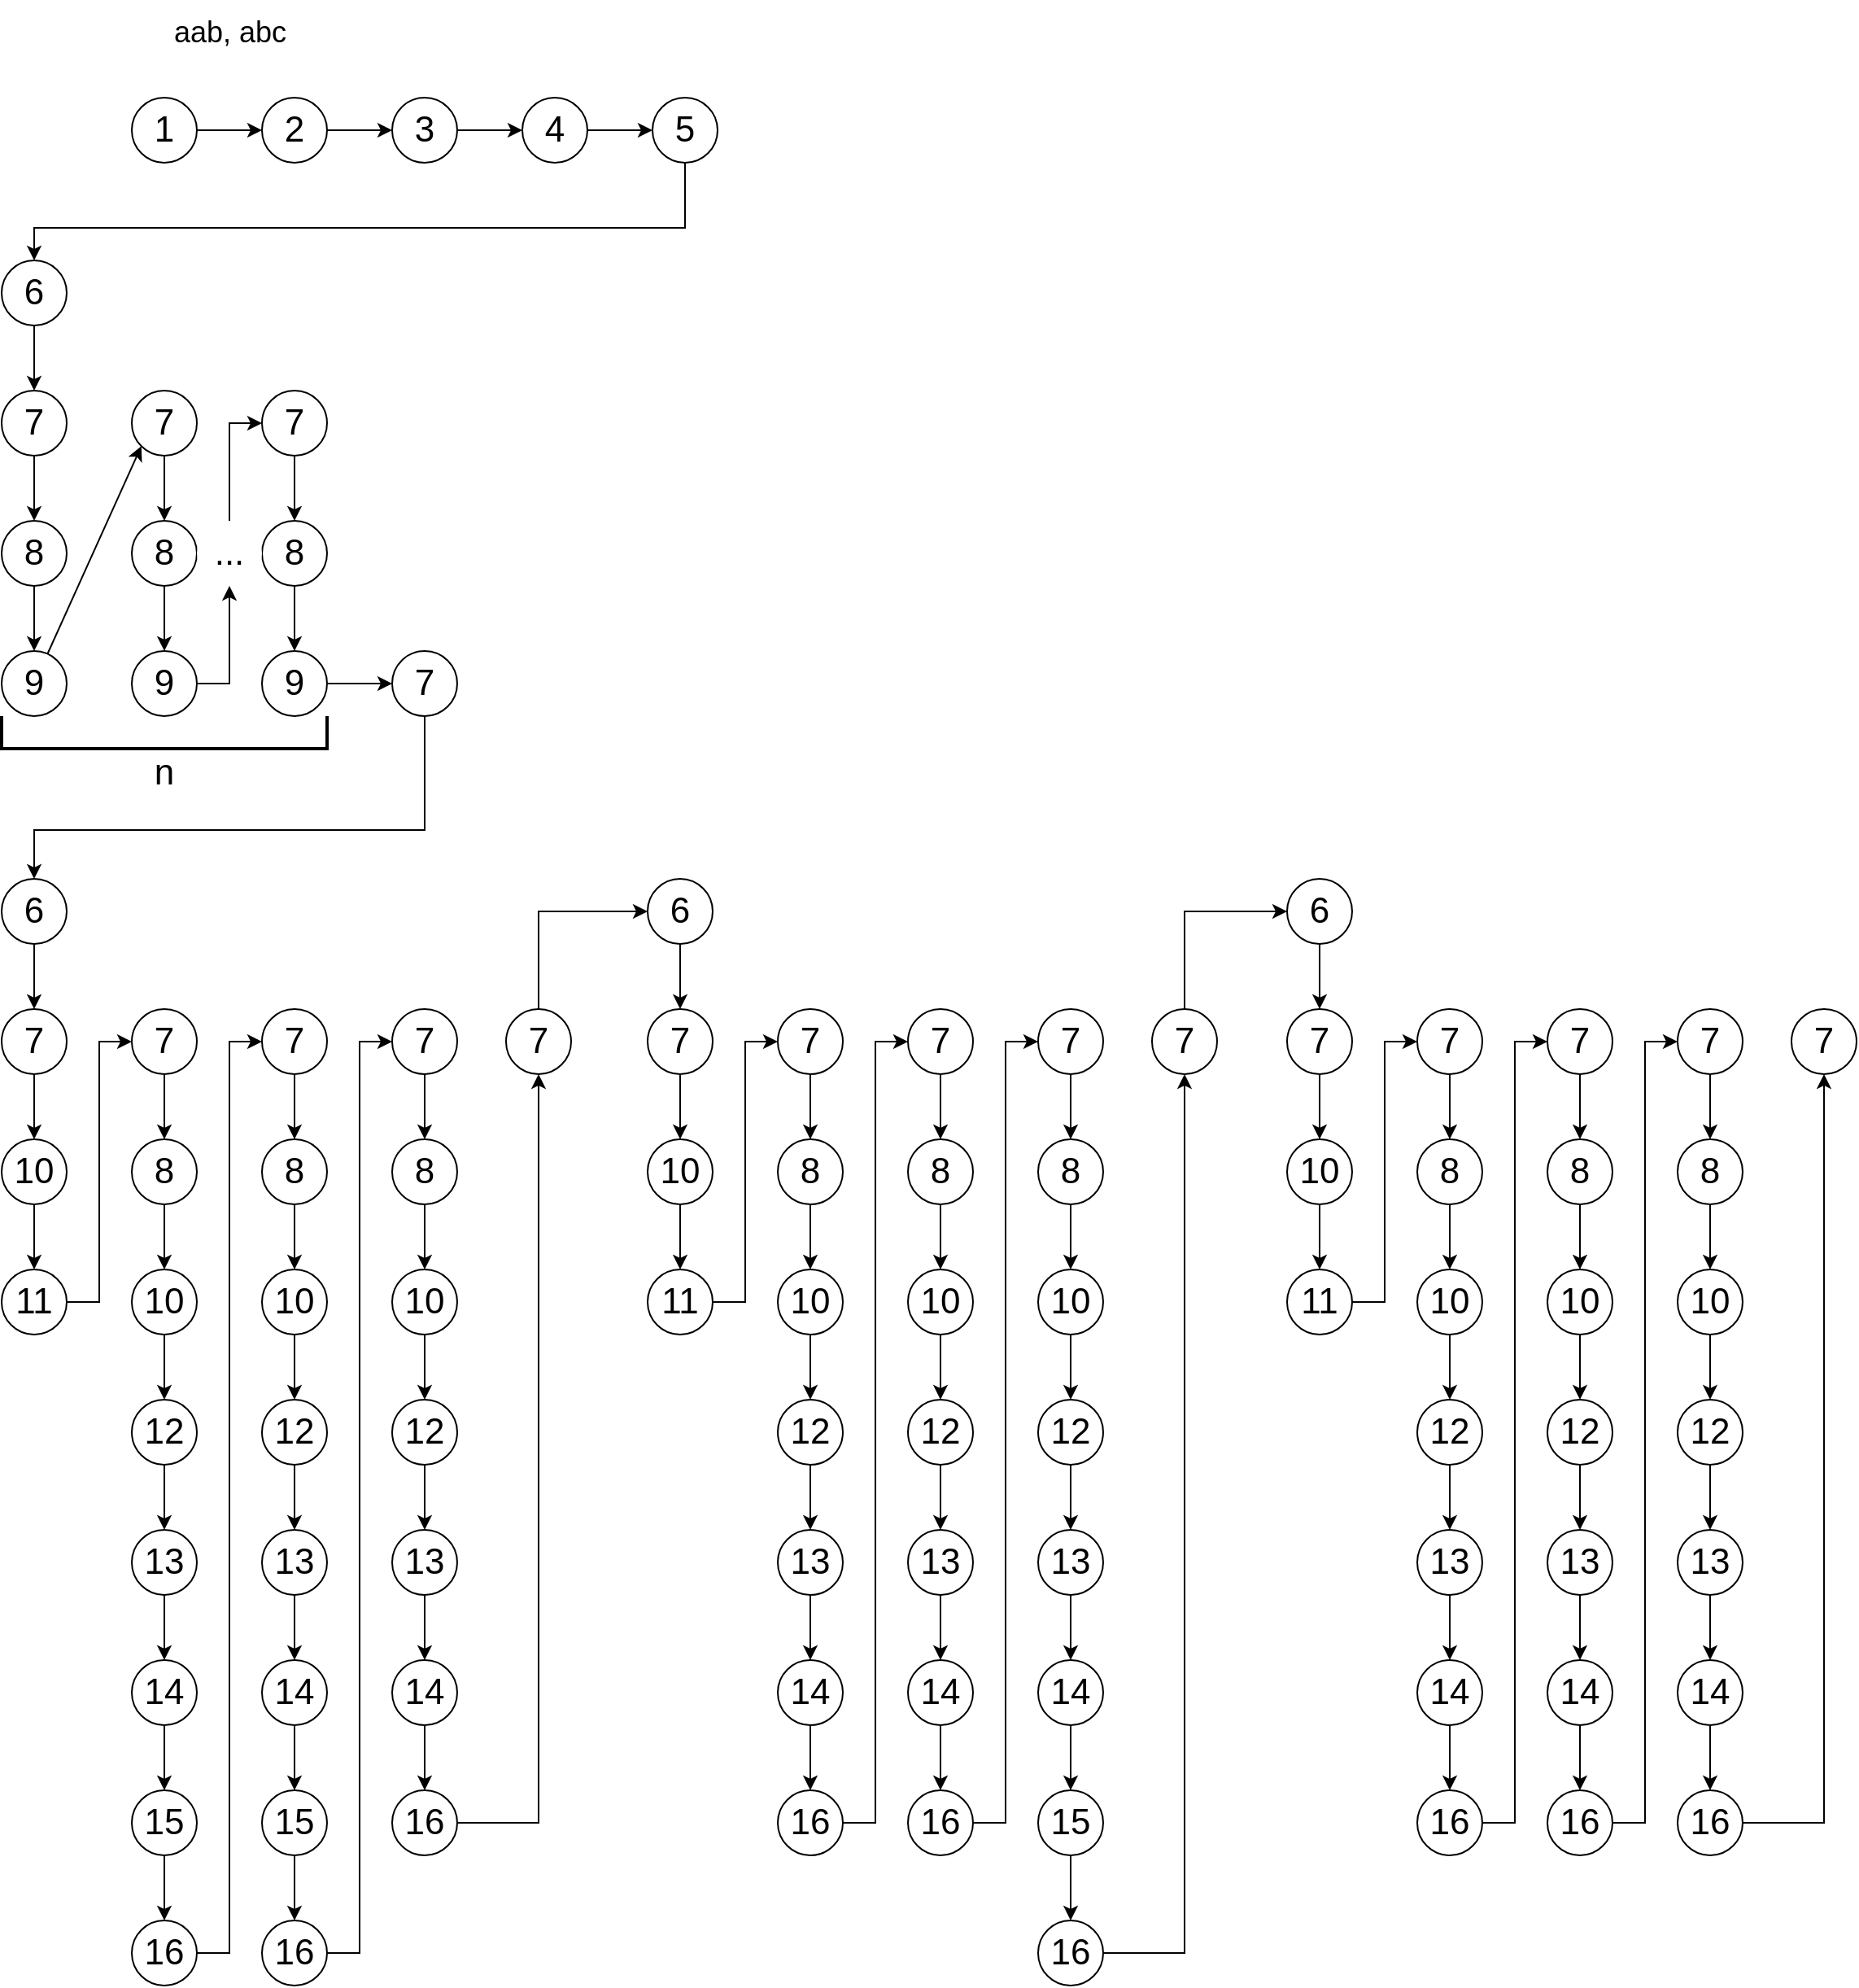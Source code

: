 <mxfile version="20.6.0" type="device"><diagram id="dowhCvBdt1XiSA0Q6il9" name="Страница 1"><mxGraphModel dx="2031" dy="1053" grid="1" gridSize="10" guides="1" tooltips="1" connect="1" arrows="1" fold="1" page="1" pageScale="1" pageWidth="1654" pageHeight="1169" math="0" shadow="0"><root><mxCell id="0"/><mxCell id="1" parent="0"/><mxCell id="uL3IJHDcmcjM6iDiV3mn-1" style="edgeStyle=orthogonalEdgeStyle;rounded=0;orthogonalLoop=1;jettySize=auto;html=1;entryX=0;entryY=0.5;entryDx=0;entryDy=0;" parent="1" source="JyElD0zoQAbUA7hhbYBN-1" target="JyElD0zoQAbUA7hhbYBN-2" edge="1"><mxGeometry relative="1" as="geometry"/></mxCell><mxCell id="JyElD0zoQAbUA7hhbYBN-1" value="&lt;font style=&quot;font-size: 22px;&quot;&gt;1&lt;/font&gt;" style="ellipse;whiteSpace=wrap;html=1;aspect=fixed;" parent="1" vertex="1"><mxGeometry x="160" y="120" width="40" height="40" as="geometry"/></mxCell><mxCell id="uL3IJHDcmcjM6iDiV3mn-2" style="edgeStyle=orthogonalEdgeStyle;rounded=0;orthogonalLoop=1;jettySize=auto;html=1;entryX=0;entryY=0.5;entryDx=0;entryDy=0;" parent="1" source="JyElD0zoQAbUA7hhbYBN-2" target="JyElD0zoQAbUA7hhbYBN-3" edge="1"><mxGeometry relative="1" as="geometry"/></mxCell><mxCell id="JyElD0zoQAbUA7hhbYBN-2" value="&lt;font style=&quot;font-size: 22px;&quot;&gt;2&lt;/font&gt;" style="ellipse;whiteSpace=wrap;html=1;aspect=fixed;" parent="1" vertex="1"><mxGeometry x="240" y="120" width="40" height="40" as="geometry"/></mxCell><mxCell id="uL3IJHDcmcjM6iDiV3mn-3" style="edgeStyle=orthogonalEdgeStyle;rounded=0;orthogonalLoop=1;jettySize=auto;html=1;entryX=0;entryY=0.5;entryDx=0;entryDy=0;" parent="1" source="JyElD0zoQAbUA7hhbYBN-3" target="JyElD0zoQAbUA7hhbYBN-4" edge="1"><mxGeometry relative="1" as="geometry"/></mxCell><mxCell id="JyElD0zoQAbUA7hhbYBN-3" value="&lt;font style=&quot;font-size: 22px;&quot;&gt;3&lt;/font&gt;" style="ellipse;whiteSpace=wrap;html=1;aspect=fixed;" parent="1" vertex="1"><mxGeometry x="320" y="120" width="40" height="40" as="geometry"/></mxCell><mxCell id="vc1taTtq_PV8YBb_SfjZ-4" style="edgeStyle=orthogonalEdgeStyle;rounded=0;orthogonalLoop=1;jettySize=auto;html=1;entryX=0;entryY=0.5;entryDx=0;entryDy=0;fontSize=22;elbow=vertical;" parent="1" source="JyElD0zoQAbUA7hhbYBN-4" target="JyElD0zoQAbUA7hhbYBN-5" edge="1"><mxGeometry relative="1" as="geometry"/></mxCell><mxCell id="JyElD0zoQAbUA7hhbYBN-4" value="&lt;font style=&quot;font-size: 22px;&quot;&gt;4&lt;/font&gt;" style="ellipse;whiteSpace=wrap;html=1;aspect=fixed;" parent="1" vertex="1"><mxGeometry x="400" y="120" width="40" height="40" as="geometry"/></mxCell><mxCell id="vc1taTtq_PV8YBb_SfjZ-157" style="edgeStyle=orthogonalEdgeStyle;rounded=0;orthogonalLoop=1;jettySize=auto;html=1;entryX=0.5;entryY=0;entryDx=0;entryDy=0;fontSize=22;elbow=vertical;" parent="1" source="JyElD0zoQAbUA7hhbYBN-5" target="JyElD0zoQAbUA7hhbYBN-6" edge="1"><mxGeometry relative="1" as="geometry"><Array as="points"><mxPoint x="500" y="200"/><mxPoint x="100" y="200"/></Array></mxGeometry></mxCell><mxCell id="JyElD0zoQAbUA7hhbYBN-5" value="&lt;font style=&quot;font-size: 22px;&quot;&gt;5&lt;/font&gt;" style="ellipse;whiteSpace=wrap;html=1;aspect=fixed;" parent="1" vertex="1"><mxGeometry x="480" y="120" width="40" height="40" as="geometry"/></mxCell><mxCell id="vc1taTtq_PV8YBb_SfjZ-11" style="edgeStyle=orthogonalEdgeStyle;rounded=0;orthogonalLoop=1;jettySize=auto;html=1;entryX=0.5;entryY=0;entryDx=0;entryDy=0;fontSize=22;elbow=vertical;" parent="1" source="JyElD0zoQAbUA7hhbYBN-6" target="JyElD0zoQAbUA7hhbYBN-7" edge="1"><mxGeometry relative="1" as="geometry"/></mxCell><mxCell id="JyElD0zoQAbUA7hhbYBN-6" value="&lt;font style=&quot;font-size: 22px;&quot;&gt;6&lt;/font&gt;" style="ellipse;whiteSpace=wrap;html=1;aspect=fixed;" parent="1" vertex="1"><mxGeometry x="80" y="220" width="40" height="40" as="geometry"/></mxCell><mxCell id="vc1taTtq_PV8YBb_SfjZ-12" style="edgeStyle=orthogonalEdgeStyle;rounded=0;orthogonalLoop=1;jettySize=auto;html=1;entryX=0.5;entryY=0;entryDx=0;entryDy=0;fontSize=22;elbow=vertical;" parent="1" source="JyElD0zoQAbUA7hhbYBN-7" target="JyElD0zoQAbUA7hhbYBN-8" edge="1"><mxGeometry relative="1" as="geometry"/></mxCell><mxCell id="JyElD0zoQAbUA7hhbYBN-7" value="&lt;font style=&quot;font-size: 22px;&quot;&gt;7&lt;/font&gt;" style="ellipse;whiteSpace=wrap;html=1;aspect=fixed;" parent="1" vertex="1"><mxGeometry x="80" y="300" width="40" height="40" as="geometry"/></mxCell><mxCell id="vc1taTtq_PV8YBb_SfjZ-13" style="rounded=0;orthogonalLoop=1;jettySize=auto;html=1;entryX=0.5;entryY=0;entryDx=0;entryDy=0;fontSize=22;elbow=vertical;" parent="1" source="JyElD0zoQAbUA7hhbYBN-8" target="JyElD0zoQAbUA7hhbYBN-9" edge="1"><mxGeometry relative="1" as="geometry"/></mxCell><mxCell id="JyElD0zoQAbUA7hhbYBN-8" value="&lt;font style=&quot;font-size: 22px;&quot;&gt;8&lt;/font&gt;" style="ellipse;whiteSpace=wrap;html=1;aspect=fixed;" parent="1" vertex="1"><mxGeometry x="80" y="380" width="40" height="40" as="geometry"/></mxCell><mxCell id="vc1taTtq_PV8YBb_SfjZ-14" style="edgeStyle=none;rounded=0;orthogonalLoop=1;jettySize=auto;html=1;entryX=0;entryY=1;entryDx=0;entryDy=0;fontSize=22;elbow=vertical;" parent="1" source="JyElD0zoQAbUA7hhbYBN-9" target="vc1taTtq_PV8YBb_SfjZ-5" edge="1"><mxGeometry relative="1" as="geometry"/></mxCell><mxCell id="JyElD0zoQAbUA7hhbYBN-9" value="&lt;font style=&quot;font-size: 22px;&quot;&gt;9&lt;/font&gt;" style="ellipse;whiteSpace=wrap;html=1;aspect=fixed;" parent="1" vertex="1"><mxGeometry x="80" y="460" width="40" height="40" as="geometry"/></mxCell><mxCell id="vc1taTtq_PV8YBb_SfjZ-47" style="edgeStyle=none;rounded=0;orthogonalLoop=1;jettySize=auto;html=1;entryX=0.5;entryY=0;entryDx=0;entryDy=0;fontSize=22;elbow=vertical;" parent="1" source="JyElD0zoQAbUA7hhbYBN-12" target="JyElD0zoQAbUA7hhbYBN-13" edge="1"><mxGeometry relative="1" as="geometry"/></mxCell><mxCell id="JyElD0zoQAbUA7hhbYBN-12" value="&lt;font style=&quot;font-size: 22px;&quot;&gt;10&lt;/font&gt;" style="ellipse;whiteSpace=wrap;html=1;aspect=fixed;" parent="1" vertex="1"><mxGeometry x="80" y="760" width="40" height="40" as="geometry"/></mxCell><mxCell id="JyElD0zoQAbUA7hhbYBN-13" value="&lt;font style=&quot;font-size: 22px;&quot;&gt;11&lt;/font&gt;" style="ellipse;whiteSpace=wrap;html=1;aspect=fixed;" parent="1" vertex="1"><mxGeometry x="80" y="840" width="40" height="40" as="geometry"/></mxCell><mxCell id="vc1taTtq_PV8YBb_SfjZ-73" style="edgeStyle=orthogonalEdgeStyle;rounded=0;orthogonalLoop=1;jettySize=auto;html=1;entryX=0;entryY=0.5;entryDx=0;entryDy=0;fontSize=22;elbow=vertical;exitX=1;exitY=0.5;exitDx=0;exitDy=0;" parent="1" source="JyElD0zoQAbUA7hhbYBN-13" target="vc1taTtq_PV8YBb_SfjZ-61" edge="1"><mxGeometry relative="1" as="geometry"><Array as="points"><mxPoint x="140" y="860"/><mxPoint x="140" y="700"/></Array><mxPoint x="120.0" y="1100" as="sourcePoint"/></mxGeometry></mxCell><mxCell id="vc1taTtq_PV8YBb_SfjZ-15" style="edgeStyle=none;rounded=0;orthogonalLoop=1;jettySize=auto;html=1;entryX=0.5;entryY=0;entryDx=0;entryDy=0;fontSize=22;elbow=vertical;" parent="1" source="vc1taTtq_PV8YBb_SfjZ-5" target="vc1taTtq_PV8YBb_SfjZ-6" edge="1"><mxGeometry relative="1" as="geometry"/></mxCell><mxCell id="vc1taTtq_PV8YBb_SfjZ-5" value="&lt;font style=&quot;font-size: 22px;&quot;&gt;7&lt;/font&gt;" style="ellipse;whiteSpace=wrap;html=1;aspect=fixed;" parent="1" vertex="1"><mxGeometry x="160" y="300" width="40" height="40" as="geometry"/></mxCell><mxCell id="vc1taTtq_PV8YBb_SfjZ-16" style="edgeStyle=none;rounded=0;orthogonalLoop=1;jettySize=auto;html=1;entryX=0.5;entryY=0;entryDx=0;entryDy=0;fontSize=22;elbow=vertical;" parent="1" source="vc1taTtq_PV8YBb_SfjZ-6" target="vc1taTtq_PV8YBb_SfjZ-7" edge="1"><mxGeometry relative="1" as="geometry"/></mxCell><mxCell id="vc1taTtq_PV8YBb_SfjZ-6" value="&lt;font style=&quot;font-size: 22px;&quot;&gt;8&lt;/font&gt;" style="ellipse;whiteSpace=wrap;html=1;aspect=fixed;" parent="1" vertex="1"><mxGeometry x="160" y="380" width="40" height="40" as="geometry"/></mxCell><mxCell id="PK8FFwxNT9tU761WbvFb-13" style="edgeStyle=orthogonalEdgeStyle;rounded=0;orthogonalLoop=1;jettySize=auto;html=1;entryX=0.5;entryY=1;entryDx=0;entryDy=0;" edge="1" parent="1" source="vc1taTtq_PV8YBb_SfjZ-7" target="PK8FFwxNT9tU761WbvFb-12"><mxGeometry relative="1" as="geometry"><Array as="points"><mxPoint x="220" y="480"/></Array></mxGeometry></mxCell><mxCell id="vc1taTtq_PV8YBb_SfjZ-7" value="&lt;font style=&quot;font-size: 22px;&quot;&gt;9&lt;/font&gt;" style="ellipse;whiteSpace=wrap;html=1;aspect=fixed;" parent="1" vertex="1"><mxGeometry x="160" y="460" width="40" height="40" as="geometry"/></mxCell><mxCell id="vc1taTtq_PV8YBb_SfjZ-18" style="edgeStyle=none;rounded=0;orthogonalLoop=1;jettySize=auto;html=1;entryX=0.5;entryY=0;entryDx=0;entryDy=0;fontSize=22;elbow=vertical;" parent="1" source="vc1taTtq_PV8YBb_SfjZ-8" target="vc1taTtq_PV8YBb_SfjZ-9" edge="1"><mxGeometry relative="1" as="geometry"/></mxCell><mxCell id="vc1taTtq_PV8YBb_SfjZ-8" value="&lt;font style=&quot;font-size: 22px;&quot;&gt;7&lt;/font&gt;" style="ellipse;whiteSpace=wrap;html=1;aspect=fixed;" parent="1" vertex="1"><mxGeometry x="240" y="300" width="40" height="40" as="geometry"/></mxCell><mxCell id="vc1taTtq_PV8YBb_SfjZ-19" style="edgeStyle=none;rounded=0;orthogonalLoop=1;jettySize=auto;html=1;entryX=0.5;entryY=0;entryDx=0;entryDy=0;fontSize=22;elbow=vertical;" parent="1" source="vc1taTtq_PV8YBb_SfjZ-9" target="vc1taTtq_PV8YBb_SfjZ-10" edge="1"><mxGeometry relative="1" as="geometry"/></mxCell><mxCell id="vc1taTtq_PV8YBb_SfjZ-9" value="&lt;font style=&quot;font-size: 22px;&quot;&gt;8&lt;/font&gt;" style="ellipse;whiteSpace=wrap;html=1;aspect=fixed;" parent="1" vertex="1"><mxGeometry x="240" y="380" width="40" height="40" as="geometry"/></mxCell><mxCell id="vc1taTtq_PV8YBb_SfjZ-22" style="edgeStyle=none;rounded=0;orthogonalLoop=1;jettySize=auto;html=1;entryX=0;entryY=0.5;entryDx=0;entryDy=0;fontSize=22;elbow=vertical;" parent="1" source="vc1taTtq_PV8YBb_SfjZ-10" target="vc1taTtq_PV8YBb_SfjZ-20" edge="1"><mxGeometry relative="1" as="geometry"/></mxCell><mxCell id="vc1taTtq_PV8YBb_SfjZ-10" value="&lt;font style=&quot;font-size: 22px;&quot;&gt;9&lt;/font&gt;" style="ellipse;whiteSpace=wrap;html=1;aspect=fixed;" parent="1" vertex="1"><mxGeometry x="240" y="460" width="40" height="40" as="geometry"/></mxCell><mxCell id="vc1taTtq_PV8YBb_SfjZ-20" value="&lt;font style=&quot;font-size: 22px;&quot;&gt;7&lt;/font&gt;" style="ellipse;whiteSpace=wrap;html=1;aspect=fixed;" parent="1" vertex="1"><mxGeometry x="320" y="460" width="40" height="40" as="geometry"/></mxCell><mxCell id="vc1taTtq_PV8YBb_SfjZ-43" style="edgeStyle=orthogonalEdgeStyle;rounded=0;orthogonalLoop=1;jettySize=auto;html=1;entryX=0.5;entryY=0;entryDx=0;entryDy=0;fontSize=22;elbow=vertical;exitX=0.5;exitY=1;exitDx=0;exitDy=0;" parent="1" source="vc1taTtq_PV8YBb_SfjZ-20" target="vc1taTtq_PV8YBb_SfjZ-42" edge="1"><mxGeometry relative="1" as="geometry"><mxPoint x="560" y="580.0" as="sourcePoint"/><Array as="points"><mxPoint x="340" y="570"/><mxPoint x="100" y="570"/></Array></mxGeometry></mxCell><mxCell id="vc1taTtq_PV8YBb_SfjZ-45" style="edgeStyle=none;rounded=0;orthogonalLoop=1;jettySize=auto;html=1;entryX=0.5;entryY=0;entryDx=0;entryDy=0;fontSize=22;elbow=vertical;" parent="1" source="vc1taTtq_PV8YBb_SfjZ-42" target="vc1taTtq_PV8YBb_SfjZ-44" edge="1"><mxGeometry relative="1" as="geometry"/></mxCell><mxCell id="vc1taTtq_PV8YBb_SfjZ-42" value="&lt;font style=&quot;font-size: 22px;&quot;&gt;6&lt;/font&gt;" style="ellipse;whiteSpace=wrap;html=1;aspect=fixed;" parent="1" vertex="1"><mxGeometry x="80" y="600" width="40" height="40" as="geometry"/></mxCell><mxCell id="vc1taTtq_PV8YBb_SfjZ-46" style="edgeStyle=none;rounded=0;orthogonalLoop=1;jettySize=auto;html=1;fontSize=22;elbow=vertical;" parent="1" source="vc1taTtq_PV8YBb_SfjZ-44" target="JyElD0zoQAbUA7hhbYBN-12" edge="1"><mxGeometry relative="1" as="geometry"/></mxCell><mxCell id="vc1taTtq_PV8YBb_SfjZ-44" value="&lt;font style=&quot;font-size: 22px;&quot;&gt;7&lt;/font&gt;" style="ellipse;whiteSpace=wrap;html=1;aspect=fixed;" parent="1" vertex="1"><mxGeometry x="80" y="680" width="40" height="40" as="geometry"/></mxCell><mxCell id="vc1taTtq_PV8YBb_SfjZ-51" style="edgeStyle=none;rounded=0;orthogonalLoop=1;jettySize=auto;html=1;entryX=0.5;entryY=0;entryDx=0;entryDy=0;fontSize=22;elbow=vertical;" parent="1" source="vc1taTtq_PV8YBb_SfjZ-52" target="vc1taTtq_PV8YBb_SfjZ-54" edge="1"><mxGeometry relative="1" as="geometry"/></mxCell><mxCell id="vc1taTtq_PV8YBb_SfjZ-52" value="&lt;font style=&quot;font-size: 22px;&quot;&gt;8&lt;/font&gt;" style="ellipse;whiteSpace=wrap;html=1;aspect=fixed;" parent="1" vertex="1"><mxGeometry x="160" y="760" width="40" height="40" as="geometry"/></mxCell><mxCell id="vc1taTtq_PV8YBb_SfjZ-53" style="edgeStyle=none;rounded=0;orthogonalLoop=1;jettySize=auto;html=1;entryX=0.5;entryY=0;entryDx=0;entryDy=0;fontSize=22;elbow=vertical;" parent="1" source="vc1taTtq_PV8YBb_SfjZ-54" target="vc1taTtq_PV8YBb_SfjZ-56" edge="1"><mxGeometry relative="1" as="geometry"/></mxCell><mxCell id="vc1taTtq_PV8YBb_SfjZ-54" value="&lt;font style=&quot;font-size: 22px;&quot;&gt;10&lt;/font&gt;" style="ellipse;whiteSpace=wrap;html=1;aspect=fixed;" parent="1" vertex="1"><mxGeometry x="160" y="840" width="40" height="40" as="geometry"/></mxCell><mxCell id="vc1taTtq_PV8YBb_SfjZ-55" style="edgeStyle=none;rounded=0;orthogonalLoop=1;jettySize=auto;html=1;entryX=0.5;entryY=0;entryDx=0;entryDy=0;fontSize=22;elbow=vertical;" parent="1" source="vc1taTtq_PV8YBb_SfjZ-56" target="vc1taTtq_PV8YBb_SfjZ-58" edge="1"><mxGeometry relative="1" as="geometry"/></mxCell><mxCell id="vc1taTtq_PV8YBb_SfjZ-56" value="&lt;font style=&quot;font-size: 22px;&quot;&gt;12&lt;/font&gt;" style="ellipse;whiteSpace=wrap;html=1;aspect=fixed;" parent="1" vertex="1"><mxGeometry x="160" y="920" width="40" height="40" as="geometry"/></mxCell><mxCell id="vc1taTtq_PV8YBb_SfjZ-57" style="edgeStyle=none;rounded=0;orthogonalLoop=1;jettySize=auto;html=1;entryX=0.5;entryY=0;entryDx=0;entryDy=0;fontSize=22;elbow=vertical;" parent="1" source="vc1taTtq_PV8YBb_SfjZ-58" target="vc1taTtq_PV8YBb_SfjZ-59" edge="1"><mxGeometry relative="1" as="geometry"/></mxCell><mxCell id="vc1taTtq_PV8YBb_SfjZ-58" value="&lt;font style=&quot;font-size: 22px;&quot;&gt;13&lt;/font&gt;" style="ellipse;whiteSpace=wrap;html=1;aspect=fixed;" parent="1" vertex="1"><mxGeometry x="160" y="1000" width="40" height="40" as="geometry"/></mxCell><mxCell id="PK8FFwxNT9tU761WbvFb-32" style="edgeStyle=orthogonalEdgeStyle;rounded=0;orthogonalLoop=1;jettySize=auto;html=1;entryX=0.5;entryY=0;entryDx=0;entryDy=0;" edge="1" parent="1" source="vc1taTtq_PV8YBb_SfjZ-59" target="PK8FFwxNT9tU761WbvFb-30"><mxGeometry relative="1" as="geometry"/></mxCell><mxCell id="vc1taTtq_PV8YBb_SfjZ-59" value="&lt;font style=&quot;font-size: 22px;&quot;&gt;14&lt;/font&gt;&lt;span style=&quot;color: rgba(0, 0, 0, 0); font-family: monospace; font-size: 0px; text-align: start;&quot;&gt;%3CmxGraphModel%3E%3Croot%3E%3CmxCell%20id%3D%220%22%2F%3E%3CmxCell%20id%3D%221%22%20parent%3D%220%22%2F%3E%3CmxCell%20id%3D%222%22%20style%3D%22edgeStyle%3Dnone%3Brounded%3D0%3BorthogonalLoop%3D1%3BjettySize%3Dauto%3Bhtml%3D1%3BentryX%3D0.5%3BentryY%3D0%3BentryDx%3D0%3BentryDy%3D0%3BfontSize%3D22%3Belbow%3Dvertical%3B%22%20edge%3D%221%22%20source%3D%223%22%20target%3D%225%22%20parent%3D%221%22%3E%3CmxGeometry%20relative%3D%221%22%20as%3D%22geometry%22%2F%3E%3C%2FmxCell%3E%3CmxCell%20id%3D%223%22%20value%3D%22%26lt%3Bfont%20style%3D%26quot%3Bfont-size%3A%2022px%3B%26quot%3B%26gt%3B12%26lt%3B%2Ffont%26gt%3B%22%20style%3D%22ellipse%3BwhiteSpace%3Dwrap%3Bhtml%3D1%3Baspect%3Dfixed%3B%22%20vertex%3D%221%22%20parent%3D%221%22%3E%3CmxGeometry%20x%3D%22240%22%20y%3D%22760%22%20width%3D%2240%22%20height%3D%2240%22%20as%3D%22geometry%22%2F%3E%3C%2FmxCell%3E%3CmxCell%20id%3D%224%22%20style%3D%22edgeStyle%3Dnone%3Brounded%3D0%3BorthogonalLoop%3D1%3BjettySize%3Dauto%3Bhtml%3D1%3BentryX%3D0.5%3BentryY%3D0%3BentryDx%3D0%3BentryDy%3D0%3BfontSize%3D22%3Belbow%3Dvertical%3B%22%20edge%3D%221%22%20source%3D%225%22%20target%3D%227%22%20parent%3D%221%22%3E%3CmxGeometry%20relative%3D%221%22%20as%3D%22geometry%22%2F%3E%3C%2FmxCell%3E%3CmxCell%20id%3D%225%22%20value%3D%22%26lt%3Bfont%20style%3D%26quot%3Bfont-size%3A%2022px%3B%26quot%3B%26gt%3B13%26lt%3B%2Ffont%26gt%3B%22%20style%3D%22ellipse%3BwhiteSpace%3Dwrap%3Bhtml%3D1%3Baspect%3Dfixed%3B%22%20vertex%3D%221%22%20parent%3D%221%22%3E%3CmxGeometry%20x%3D%22240%22%20y%3D%22840%22%20width%3D%2240%22%20height%3D%2240%22%20as%3D%22geometry%22%2F%3E%3C%2FmxCell%3E%3CmxCell%20id%3D%226%22%20style%3D%22edgeStyle%3Dnone%3Brounded%3D0%3BorthogonalLoop%3D1%3BjettySize%3Dauto%3Bhtml%3D1%3BentryX%3D0.5%3BentryY%3D0%3BentryDx%3D0%3BentryDy%3D0%3BfontSize%3D22%3Belbow%3Dvertical%3B%22%20edge%3D%221%22%20source%3D%227%22%20target%3D%229%22%20parent%3D%221%22%3E%3CmxGeometry%20relative%3D%221%22%20as%3D%22geometry%22%2F%3E%3C%2FmxCell%3E%3CmxCell%20id%3D%227%22%20value%3D%22%26lt%3Bfont%20style%3D%26quot%3Bfont-size%3A%2022px%3B%26quot%3B%26gt%3B14%26lt%3B%2Ffont%26gt%3B%22%20style%3D%22ellipse%3BwhiteSpace%3Dwrap%3Bhtml%3D1%3Baspect%3Dfixed%3B%22%20vertex%3D%221%22%20parent%3D%221%22%3E%3CmxGeometry%20x%3D%22240%22%20y%3D%22920%22%20width%3D%2240%22%20height%3D%2240%22%20as%3D%22geometry%22%2F%3E%3C%2FmxCell%3E%3CmxCell%20id%3D%228%22%20style%3D%22edgeStyle%3Dnone%3Brounded%3D0%3BorthogonalLoop%3D1%3BjettySize%3Dauto%3Bhtml%3D1%3BentryX%3D0.5%3BentryY%3D0%3BentryDx%3D0%3BentryDy%3D0%3BfontSize%3D22%3Belbow%3Dvertical%3B%22%20edge%3D%221%22%20source%3D%229%22%20target%3D%2210%22%20parent%3D%221%22%3E%3CmxGeometry%20relative%3D%221%22%20as%3D%22geometry%22%2F%3E%3C%2FmxCell%3E%3CmxCell%20id%3D%229%22%20value%3D%22%26lt%3Bfont%20style%3D%26quot%3Bfont-size%3A%2022px%3B%26quot%3B%26gt%3B15%26lt%3B%2Ffont%26gt%3B%22%20style%3D%22ellipse%3BwhiteSpace%3Dwrap%3Bhtml%3D1%3Baspect%3Dfixed%3B%22%20vertex%3D%221%22%20parent%3D%221%22%3E%3CmxGeometry%20x%3D%22240%22%20y%3D%221000%22%20width%3D%2240%22%20height%3D%2240%22%20as%3D%22geometry%22%2F%3E%3C%2FmxCell%3E%3CmxCell%20id%3D%2210%22%20value%3D%22%26lt%3Bfont%20style%3D%26quot%3Bfont-size%3A%2022px%3B%26quot%3B%26gt%3B16%26lt%3B%2Ffont%26gt%3B%22%20style%3D%22ellipse%3BwhiteSpace%3Dwrap%3Bhtml%3D1%3Baspect%3Dfixed%3B%22%20vertex%3D%221%22%20parent%3D%221%22%3E%3CmxGeometry%20x%3D%22240%22%20y%3D%221080%22%20width%3D%2240%22%20height%3D%2240%22%20as%3D%22geometry%22%2F%3E%3C%2FmxCell%3E%3CmxCell%20id%3D%2211%22%20style%3D%22edgeStyle%3Dnone%3Brounded%3D0%3BorthogonalLoop%3D1%3BjettySize%3Dauto%3Bhtml%3D1%3BfontSize%3D22%3Belbow%3Dvertical%3B%22%20edge%3D%221%22%20source%3D%2212%22%20target%3D%223%22%20parent%3D%221%22%3E%3CmxGeometry%20relative%3D%221%22%20as%3D%22geometry%22%2F%3E%3C%2FmxCell%3E%3CmxCell%20id%3D%2212%22%20value%3D%22%26lt%3Bfont%20style%3D%26quot%3Bfont-size%3A%2022px%3B%26quot%3B%26gt%3B7%26lt%3B%2Ffont%26gt%3B%22%20style%3D%22ellipse%3BwhiteSpace%3Dwrap%3Bhtml%3D1%3Baspect%3Dfixed%3B%22%20vertex%3D%221%22%20parent%3D%221%22%3E%3CmxGeometry%20x%3D%22240%22%20y%3D%22680%22%20width%3D%2240%22%20height%3D%2240%22%20as%3D%22geometry%22%2F%3E%3C%2FmxCell%3E%3C%2Froot%3E%3C%2FmxGraphModel%3E&lt;/span&gt;" style="ellipse;whiteSpace=wrap;html=1;aspect=fixed;" parent="1" vertex="1"><mxGeometry x="160" y="1080" width="40" height="40" as="geometry"/></mxCell><mxCell id="vc1taTtq_PV8YBb_SfjZ-60" style="edgeStyle=none;rounded=0;orthogonalLoop=1;jettySize=auto;html=1;fontSize=22;elbow=vertical;" parent="1" source="vc1taTtq_PV8YBb_SfjZ-61" target="vc1taTtq_PV8YBb_SfjZ-52" edge="1"><mxGeometry relative="1" as="geometry"/></mxCell><mxCell id="vc1taTtq_PV8YBb_SfjZ-61" value="&lt;font style=&quot;font-size: 22px;&quot;&gt;7&lt;/font&gt;" style="ellipse;whiteSpace=wrap;html=1;aspect=fixed;" parent="1" vertex="1"><mxGeometry x="160" y="680" width="40" height="40" as="geometry"/></mxCell><mxCell id="vc1taTtq_PV8YBb_SfjZ-114" style="rounded=0;orthogonalLoop=1;jettySize=auto;html=1;entryX=0;entryY=0.5;entryDx=0;entryDy=0;fontSize=22;elbow=vertical;" parent="1" source="vc1taTtq_PV8YBb_SfjZ-112" target="PK8FFwxNT9tU761WbvFb-71" edge="1"><mxGeometry relative="1" as="geometry"><mxPoint x="725.858" y="634.142" as="targetPoint"/><Array as="points"><mxPoint x="410" y="620"/></Array></mxGeometry></mxCell><mxCell id="vc1taTtq_PV8YBb_SfjZ-112" value="&lt;font style=&quot;font-size: 22px;&quot;&gt;7&lt;/font&gt;" style="ellipse;whiteSpace=wrap;html=1;aspect=fixed;" parent="1" vertex="1"><mxGeometry x="390" y="680" width="40" height="40" as="geometry"/></mxCell><mxCell id="vc1taTtq_PV8YBb_SfjZ-156" value="" style="strokeWidth=2;html=1;shape=mxgraph.flowchart.annotation_1;align=left;pointerEvents=1;fontSize=22;direction=north;" parent="1" vertex="1"><mxGeometry x="80" y="500" width="200" height="20" as="geometry"/></mxCell><mxCell id="vc1taTtq_PV8YBb_SfjZ-158" value="n" style="text;html=1;strokeColor=none;fillColor=none;align=center;verticalAlign=middle;whiteSpace=wrap;rounded=0;fontSize=22;" parent="1" vertex="1"><mxGeometry x="150" y="520" width="60" height="30" as="geometry"/></mxCell><mxCell id="PK8FFwxNT9tU761WbvFb-14" style="edgeStyle=orthogonalEdgeStyle;rounded=0;orthogonalLoop=1;jettySize=auto;html=1;entryX=0;entryY=0.5;entryDx=0;entryDy=0;" edge="1" parent="1" source="PK8FFwxNT9tU761WbvFb-12" target="vc1taTtq_PV8YBb_SfjZ-8"><mxGeometry relative="1" as="geometry"/></mxCell><mxCell id="PK8FFwxNT9tU761WbvFb-12" value="&lt;span style=&quot;font-size: 22px;&quot;&gt;...&lt;br&gt;&lt;/span&gt;" style="ellipse;whiteSpace=wrap;html=1;aspect=fixed;strokeColor=none;" vertex="1" parent="1"><mxGeometry x="200" y="380" width="40" height="40" as="geometry"/></mxCell><mxCell id="PK8FFwxNT9tU761WbvFb-29" style="edgeStyle=orthogonalEdgeStyle;rounded=0;orthogonalLoop=1;jettySize=auto;html=1;entryX=0.5;entryY=1;entryDx=0;entryDy=0;exitX=1;exitY=0.5;exitDx=0;exitDy=0;" edge="1" parent="1" source="PK8FFwxNT9tU761WbvFb-62" target="vc1taTtq_PV8YBb_SfjZ-112"><mxGeometry relative="1" as="geometry"><mxPoint x="360.0" y="1100.059" as="sourcePoint"/></mxGeometry></mxCell><mxCell id="PK8FFwxNT9tU761WbvFb-33" style="edgeStyle=orthogonalEdgeStyle;rounded=0;orthogonalLoop=1;jettySize=auto;html=1;entryX=0.5;entryY=0;entryDx=0;entryDy=0;" edge="1" parent="1" source="PK8FFwxNT9tU761WbvFb-30" target="PK8FFwxNT9tU761WbvFb-31"><mxGeometry relative="1" as="geometry"/></mxCell><mxCell id="PK8FFwxNT9tU761WbvFb-30" value="&lt;span style=&quot;font-size: 22px;&quot;&gt;15&lt;/span&gt;" style="ellipse;whiteSpace=wrap;html=1;aspect=fixed;" vertex="1" parent="1"><mxGeometry x="160" y="1160" width="40" height="40" as="geometry"/></mxCell><mxCell id="PK8FFwxNT9tU761WbvFb-64" style="edgeStyle=orthogonalEdgeStyle;rounded=0;orthogonalLoop=1;jettySize=auto;html=1;entryX=0;entryY=0.5;entryDx=0;entryDy=0;" edge="1" parent="1" source="PK8FFwxNT9tU761WbvFb-31" target="PK8FFwxNT9tU761WbvFb-45"><mxGeometry relative="1" as="geometry"/></mxCell><mxCell id="PK8FFwxNT9tU761WbvFb-31" value="&lt;span style=&quot;font-size: 22px;&quot;&gt;16&lt;/span&gt;" style="ellipse;whiteSpace=wrap;html=1;aspect=fixed;" vertex="1" parent="1"><mxGeometry x="160" y="1240" width="40" height="40" as="geometry"/></mxCell><mxCell id="PK8FFwxNT9tU761WbvFb-34" style="edgeStyle=none;rounded=0;orthogonalLoop=1;jettySize=auto;html=1;entryX=0.5;entryY=0;entryDx=0;entryDy=0;fontSize=22;elbow=vertical;" edge="1" parent="1" source="PK8FFwxNT9tU761WbvFb-35" target="PK8FFwxNT9tU761WbvFb-37"><mxGeometry relative="1" as="geometry"/></mxCell><mxCell id="PK8FFwxNT9tU761WbvFb-35" value="&lt;font style=&quot;font-size: 22px;&quot;&gt;8&lt;/font&gt;" style="ellipse;whiteSpace=wrap;html=1;aspect=fixed;" vertex="1" parent="1"><mxGeometry x="240" y="760" width="40" height="40" as="geometry"/></mxCell><mxCell id="PK8FFwxNT9tU761WbvFb-36" style="edgeStyle=none;rounded=0;orthogonalLoop=1;jettySize=auto;html=1;entryX=0.5;entryY=0;entryDx=0;entryDy=0;fontSize=22;elbow=vertical;" edge="1" parent="1" source="PK8FFwxNT9tU761WbvFb-37" target="PK8FFwxNT9tU761WbvFb-39"><mxGeometry relative="1" as="geometry"/></mxCell><mxCell id="PK8FFwxNT9tU761WbvFb-37" value="&lt;font style=&quot;font-size: 22px;&quot;&gt;10&lt;/font&gt;" style="ellipse;whiteSpace=wrap;html=1;aspect=fixed;" vertex="1" parent="1"><mxGeometry x="240" y="840" width="40" height="40" as="geometry"/></mxCell><mxCell id="PK8FFwxNT9tU761WbvFb-38" style="edgeStyle=none;rounded=0;orthogonalLoop=1;jettySize=auto;html=1;entryX=0.5;entryY=0;entryDx=0;entryDy=0;fontSize=22;elbow=vertical;" edge="1" parent="1" source="PK8FFwxNT9tU761WbvFb-39" target="PK8FFwxNT9tU761WbvFb-41"><mxGeometry relative="1" as="geometry"/></mxCell><mxCell id="PK8FFwxNT9tU761WbvFb-39" value="&lt;font style=&quot;font-size: 22px;&quot;&gt;12&lt;/font&gt;" style="ellipse;whiteSpace=wrap;html=1;aspect=fixed;" vertex="1" parent="1"><mxGeometry x="240" y="920" width="40" height="40" as="geometry"/></mxCell><mxCell id="PK8FFwxNT9tU761WbvFb-40" style="edgeStyle=none;rounded=0;orthogonalLoop=1;jettySize=auto;html=1;entryX=0.5;entryY=0;entryDx=0;entryDy=0;fontSize=22;elbow=vertical;" edge="1" parent="1" source="PK8FFwxNT9tU761WbvFb-41" target="PK8FFwxNT9tU761WbvFb-43"><mxGeometry relative="1" as="geometry"/></mxCell><mxCell id="PK8FFwxNT9tU761WbvFb-41" value="&lt;font style=&quot;font-size: 22px;&quot;&gt;13&lt;/font&gt;" style="ellipse;whiteSpace=wrap;html=1;aspect=fixed;" vertex="1" parent="1"><mxGeometry x="240" y="1000" width="40" height="40" as="geometry"/></mxCell><mxCell id="PK8FFwxNT9tU761WbvFb-42" style="edgeStyle=orthogonalEdgeStyle;rounded=0;orthogonalLoop=1;jettySize=auto;html=1;entryX=0.5;entryY=0;entryDx=0;entryDy=0;" edge="1" parent="1" source="PK8FFwxNT9tU761WbvFb-43" target="PK8FFwxNT9tU761WbvFb-47"><mxGeometry relative="1" as="geometry"/></mxCell><mxCell id="PK8FFwxNT9tU761WbvFb-43" value="&lt;font style=&quot;font-size: 22px;&quot;&gt;14&lt;/font&gt;&lt;span style=&quot;color: rgba(0, 0, 0, 0); font-family: monospace; font-size: 0px; text-align: start;&quot;&gt;%3CmxGraphModel%3E%3Croot%3E%3CmxCell%20id%3D%220%22%2F%3E%3CmxCell%20id%3D%221%22%20parent%3D%220%22%2F%3E%3CmxCell%20id%3D%222%22%20style%3D%22edgeStyle%3Dnone%3Brounded%3D0%3BorthogonalLoop%3D1%3BjettySize%3Dauto%3Bhtml%3D1%3BentryX%3D0.5%3BentryY%3D0%3BentryDx%3D0%3BentryDy%3D0%3BfontSize%3D22%3Belbow%3Dvertical%3B%22%20edge%3D%221%22%20source%3D%223%22%20target%3D%225%22%20parent%3D%221%22%3E%3CmxGeometry%20relative%3D%221%22%20as%3D%22geometry%22%2F%3E%3C%2FmxCell%3E%3CmxCell%20id%3D%223%22%20value%3D%22%26lt%3Bfont%20style%3D%26quot%3Bfont-size%3A%2022px%3B%26quot%3B%26gt%3B12%26lt%3B%2Ffont%26gt%3B%22%20style%3D%22ellipse%3BwhiteSpace%3Dwrap%3Bhtml%3D1%3Baspect%3Dfixed%3B%22%20vertex%3D%221%22%20parent%3D%221%22%3E%3CmxGeometry%20x%3D%22240%22%20y%3D%22760%22%20width%3D%2240%22%20height%3D%2240%22%20as%3D%22geometry%22%2F%3E%3C%2FmxCell%3E%3CmxCell%20id%3D%224%22%20style%3D%22edgeStyle%3Dnone%3Brounded%3D0%3BorthogonalLoop%3D1%3BjettySize%3Dauto%3Bhtml%3D1%3BentryX%3D0.5%3BentryY%3D0%3BentryDx%3D0%3BentryDy%3D0%3BfontSize%3D22%3Belbow%3Dvertical%3B%22%20edge%3D%221%22%20source%3D%225%22%20target%3D%227%22%20parent%3D%221%22%3E%3CmxGeometry%20relative%3D%221%22%20as%3D%22geometry%22%2F%3E%3C%2FmxCell%3E%3CmxCell%20id%3D%225%22%20value%3D%22%26lt%3Bfont%20style%3D%26quot%3Bfont-size%3A%2022px%3B%26quot%3B%26gt%3B13%26lt%3B%2Ffont%26gt%3B%22%20style%3D%22ellipse%3BwhiteSpace%3Dwrap%3Bhtml%3D1%3Baspect%3Dfixed%3B%22%20vertex%3D%221%22%20parent%3D%221%22%3E%3CmxGeometry%20x%3D%22240%22%20y%3D%22840%22%20width%3D%2240%22%20height%3D%2240%22%20as%3D%22geometry%22%2F%3E%3C%2FmxCell%3E%3CmxCell%20id%3D%226%22%20style%3D%22edgeStyle%3Dnone%3Brounded%3D0%3BorthogonalLoop%3D1%3BjettySize%3Dauto%3Bhtml%3D1%3BentryX%3D0.5%3BentryY%3D0%3BentryDx%3D0%3BentryDy%3D0%3BfontSize%3D22%3Belbow%3Dvertical%3B%22%20edge%3D%221%22%20source%3D%227%22%20target%3D%229%22%20parent%3D%221%22%3E%3CmxGeometry%20relative%3D%221%22%20as%3D%22geometry%22%2F%3E%3C%2FmxCell%3E%3CmxCell%20id%3D%227%22%20value%3D%22%26lt%3Bfont%20style%3D%26quot%3Bfont-size%3A%2022px%3B%26quot%3B%26gt%3B14%26lt%3B%2Ffont%26gt%3B%22%20style%3D%22ellipse%3BwhiteSpace%3Dwrap%3Bhtml%3D1%3Baspect%3Dfixed%3B%22%20vertex%3D%221%22%20parent%3D%221%22%3E%3CmxGeometry%20x%3D%22240%22%20y%3D%22920%22%20width%3D%2240%22%20height%3D%2240%22%20as%3D%22geometry%22%2F%3E%3C%2FmxCell%3E%3CmxCell%20id%3D%228%22%20style%3D%22edgeStyle%3Dnone%3Brounded%3D0%3BorthogonalLoop%3D1%3BjettySize%3Dauto%3Bhtml%3D1%3BentryX%3D0.5%3BentryY%3D0%3BentryDx%3D0%3BentryDy%3D0%3BfontSize%3D22%3Belbow%3Dvertical%3B%22%20edge%3D%221%22%20source%3D%229%22%20target%3D%2210%22%20parent%3D%221%22%3E%3CmxGeometry%20relative%3D%221%22%20as%3D%22geometry%22%2F%3E%3C%2FmxCell%3E%3CmxCell%20id%3D%229%22%20value%3D%22%26lt%3Bfont%20style%3D%26quot%3Bfont-size%3A%2022px%3B%26quot%3B%26gt%3B15%26lt%3B%2Ffont%26gt%3B%22%20style%3D%22ellipse%3BwhiteSpace%3Dwrap%3Bhtml%3D1%3Baspect%3Dfixed%3B%22%20vertex%3D%221%22%20parent%3D%221%22%3E%3CmxGeometry%20x%3D%22240%22%20y%3D%221000%22%20width%3D%2240%22%20height%3D%2240%22%20as%3D%22geometry%22%2F%3E%3C%2FmxCell%3E%3CmxCell%20id%3D%2210%22%20value%3D%22%26lt%3Bfont%20style%3D%26quot%3Bfont-size%3A%2022px%3B%26quot%3B%26gt%3B16%26lt%3B%2Ffont%26gt%3B%22%20style%3D%22ellipse%3BwhiteSpace%3Dwrap%3Bhtml%3D1%3Baspect%3Dfixed%3B%22%20vertex%3D%221%22%20parent%3D%221%22%3E%3CmxGeometry%20x%3D%22240%22%20y%3D%221080%22%20width%3D%2240%22%20height%3D%2240%22%20as%3D%22geometry%22%2F%3E%3C%2FmxCell%3E%3CmxCell%20id%3D%2211%22%20style%3D%22edgeStyle%3Dnone%3Brounded%3D0%3BorthogonalLoop%3D1%3BjettySize%3Dauto%3Bhtml%3D1%3BfontSize%3D22%3Belbow%3Dvertical%3B%22%20edge%3D%221%22%20source%3D%2212%22%20target%3D%223%22%20parent%3D%221%22%3E%3CmxGeometry%20relative%3D%221%22%20as%3D%22geometry%22%2F%3E%3C%2FmxCell%3E%3CmxCell%20id%3D%2212%22%20value%3D%22%26lt%3Bfont%20style%3D%26quot%3Bfont-size%3A%2022px%3B%26quot%3B%26gt%3B7%26lt%3B%2Ffont%26gt%3B%22%20style%3D%22ellipse%3BwhiteSpace%3Dwrap%3Bhtml%3D1%3Baspect%3Dfixed%3B%22%20vertex%3D%221%22%20parent%3D%221%22%3E%3CmxGeometry%20x%3D%22240%22%20y%3D%22680%22%20width%3D%2240%22%20height%3D%2240%22%20as%3D%22geometry%22%2F%3E%3C%2FmxCell%3E%3C%2Froot%3E%3C%2FmxGraphModel%3E&lt;/span&gt;" style="ellipse;whiteSpace=wrap;html=1;aspect=fixed;" vertex="1" parent="1"><mxGeometry x="240" y="1080" width="40" height="40" as="geometry"/></mxCell><mxCell id="PK8FFwxNT9tU761WbvFb-44" style="edgeStyle=none;rounded=0;orthogonalLoop=1;jettySize=auto;html=1;fontSize=22;elbow=vertical;" edge="1" parent="1" source="PK8FFwxNT9tU761WbvFb-45" target="PK8FFwxNT9tU761WbvFb-35"><mxGeometry relative="1" as="geometry"/></mxCell><mxCell id="PK8FFwxNT9tU761WbvFb-45" value="&lt;font style=&quot;font-size: 22px;&quot;&gt;7&lt;/font&gt;" style="ellipse;whiteSpace=wrap;html=1;aspect=fixed;" vertex="1" parent="1"><mxGeometry x="240" y="680" width="40" height="40" as="geometry"/></mxCell><mxCell id="PK8FFwxNT9tU761WbvFb-46" style="edgeStyle=orthogonalEdgeStyle;rounded=0;orthogonalLoop=1;jettySize=auto;html=1;entryX=0.5;entryY=0;entryDx=0;entryDy=0;" edge="1" parent="1" source="PK8FFwxNT9tU761WbvFb-47" target="PK8FFwxNT9tU761WbvFb-48"><mxGeometry relative="1" as="geometry"/></mxCell><mxCell id="PK8FFwxNT9tU761WbvFb-47" value="&lt;span style=&quot;font-size: 22px;&quot;&gt;15&lt;/span&gt;" style="ellipse;whiteSpace=wrap;html=1;aspect=fixed;" vertex="1" parent="1"><mxGeometry x="240" y="1160" width="40" height="40" as="geometry"/></mxCell><mxCell id="PK8FFwxNT9tU761WbvFb-65" style="edgeStyle=orthogonalEdgeStyle;rounded=0;orthogonalLoop=1;jettySize=auto;html=1;entryX=0;entryY=0.5;entryDx=0;entryDy=0;" edge="1" parent="1" source="PK8FFwxNT9tU761WbvFb-48" target="PK8FFwxNT9tU761WbvFb-60"><mxGeometry relative="1" as="geometry"/></mxCell><mxCell id="PK8FFwxNT9tU761WbvFb-48" value="&lt;span style=&quot;font-size: 22px;&quot;&gt;16&lt;/span&gt;" style="ellipse;whiteSpace=wrap;html=1;aspect=fixed;" vertex="1" parent="1"><mxGeometry x="240" y="1240" width="40" height="40" as="geometry"/></mxCell><mxCell id="PK8FFwxNT9tU761WbvFb-49" style="edgeStyle=none;rounded=0;orthogonalLoop=1;jettySize=auto;html=1;entryX=0.5;entryY=0;entryDx=0;entryDy=0;fontSize=22;elbow=vertical;" edge="1" parent="1" source="PK8FFwxNT9tU761WbvFb-50" target="PK8FFwxNT9tU761WbvFb-52"><mxGeometry relative="1" as="geometry"/></mxCell><mxCell id="PK8FFwxNT9tU761WbvFb-50" value="&lt;font style=&quot;font-size: 22px;&quot;&gt;8&lt;/font&gt;" style="ellipse;whiteSpace=wrap;html=1;aspect=fixed;" vertex="1" parent="1"><mxGeometry x="320" y="760" width="40" height="40" as="geometry"/></mxCell><mxCell id="PK8FFwxNT9tU761WbvFb-51" style="edgeStyle=none;rounded=0;orthogonalLoop=1;jettySize=auto;html=1;entryX=0.5;entryY=0;entryDx=0;entryDy=0;fontSize=22;elbow=vertical;" edge="1" parent="1" source="PK8FFwxNT9tU761WbvFb-52" target="PK8FFwxNT9tU761WbvFb-54"><mxGeometry relative="1" as="geometry"/></mxCell><mxCell id="PK8FFwxNT9tU761WbvFb-52" value="&lt;font style=&quot;font-size: 22px;&quot;&gt;10&lt;/font&gt;" style="ellipse;whiteSpace=wrap;html=1;aspect=fixed;" vertex="1" parent="1"><mxGeometry x="320" y="840" width="40" height="40" as="geometry"/></mxCell><mxCell id="PK8FFwxNT9tU761WbvFb-53" style="edgeStyle=none;rounded=0;orthogonalLoop=1;jettySize=auto;html=1;entryX=0.5;entryY=0;entryDx=0;entryDy=0;fontSize=22;elbow=vertical;" edge="1" parent="1" source="PK8FFwxNT9tU761WbvFb-54" target="PK8FFwxNT9tU761WbvFb-56"><mxGeometry relative="1" as="geometry"/></mxCell><mxCell id="PK8FFwxNT9tU761WbvFb-54" value="&lt;font style=&quot;font-size: 22px;&quot;&gt;12&lt;/font&gt;" style="ellipse;whiteSpace=wrap;html=1;aspect=fixed;" vertex="1" parent="1"><mxGeometry x="320" y="920" width="40" height="40" as="geometry"/></mxCell><mxCell id="PK8FFwxNT9tU761WbvFb-55" style="edgeStyle=none;rounded=0;orthogonalLoop=1;jettySize=auto;html=1;entryX=0.5;entryY=0;entryDx=0;entryDy=0;fontSize=22;elbow=vertical;" edge="1" parent="1" source="PK8FFwxNT9tU761WbvFb-56" target="PK8FFwxNT9tU761WbvFb-58"><mxGeometry relative="1" as="geometry"/></mxCell><mxCell id="PK8FFwxNT9tU761WbvFb-56" value="&lt;font style=&quot;font-size: 22px;&quot;&gt;13&lt;/font&gt;" style="ellipse;whiteSpace=wrap;html=1;aspect=fixed;" vertex="1" parent="1"><mxGeometry x="320" y="1000" width="40" height="40" as="geometry"/></mxCell><mxCell id="PK8FFwxNT9tU761WbvFb-57" style="edgeStyle=orthogonalEdgeStyle;rounded=0;orthogonalLoop=1;jettySize=auto;html=1;entryX=0.5;entryY=0;entryDx=0;entryDy=0;" edge="1" parent="1" source="PK8FFwxNT9tU761WbvFb-58" target="PK8FFwxNT9tU761WbvFb-62"><mxGeometry relative="1" as="geometry"/></mxCell><mxCell id="PK8FFwxNT9tU761WbvFb-58" value="&lt;font style=&quot;font-size: 22px;&quot;&gt;14&lt;/font&gt;&lt;span style=&quot;color: rgba(0, 0, 0, 0); font-family: monospace; font-size: 0px; text-align: start;&quot;&gt;%3CmxGraphModel%3E%3Croot%3E%3CmxCell%20id%3D%220%22%2F%3E%3CmxCell%20id%3D%221%22%20parent%3D%220%22%2F%3E%3CmxCell%20id%3D%222%22%20style%3D%22edgeStyle%3Dnone%3Brounded%3D0%3BorthogonalLoop%3D1%3BjettySize%3Dauto%3Bhtml%3D1%3BentryX%3D0.5%3BentryY%3D0%3BentryDx%3D0%3BentryDy%3D0%3BfontSize%3D22%3Belbow%3Dvertical%3B%22%20edge%3D%221%22%20source%3D%223%22%20target%3D%225%22%20parent%3D%221%22%3E%3CmxGeometry%20relative%3D%221%22%20as%3D%22geometry%22%2F%3E%3C%2FmxCell%3E%3CmxCell%20id%3D%223%22%20value%3D%22%26lt%3Bfont%20style%3D%26quot%3Bfont-size%3A%2022px%3B%26quot%3B%26gt%3B12%26lt%3B%2Ffont%26gt%3B%22%20style%3D%22ellipse%3BwhiteSpace%3Dwrap%3Bhtml%3D1%3Baspect%3Dfixed%3B%22%20vertex%3D%221%22%20parent%3D%221%22%3E%3CmxGeometry%20x%3D%22240%22%20y%3D%22760%22%20width%3D%2240%22%20height%3D%2240%22%20as%3D%22geometry%22%2F%3E%3C%2FmxCell%3E%3CmxCell%20id%3D%224%22%20style%3D%22edgeStyle%3Dnone%3Brounded%3D0%3BorthogonalLoop%3D1%3BjettySize%3Dauto%3Bhtml%3D1%3BentryX%3D0.5%3BentryY%3D0%3BentryDx%3D0%3BentryDy%3D0%3BfontSize%3D22%3Belbow%3Dvertical%3B%22%20edge%3D%221%22%20source%3D%225%22%20target%3D%227%22%20parent%3D%221%22%3E%3CmxGeometry%20relative%3D%221%22%20as%3D%22geometry%22%2F%3E%3C%2FmxCell%3E%3CmxCell%20id%3D%225%22%20value%3D%22%26lt%3Bfont%20style%3D%26quot%3Bfont-size%3A%2022px%3B%26quot%3B%26gt%3B13%26lt%3B%2Ffont%26gt%3B%22%20style%3D%22ellipse%3BwhiteSpace%3Dwrap%3Bhtml%3D1%3Baspect%3Dfixed%3B%22%20vertex%3D%221%22%20parent%3D%221%22%3E%3CmxGeometry%20x%3D%22240%22%20y%3D%22840%22%20width%3D%2240%22%20height%3D%2240%22%20as%3D%22geometry%22%2F%3E%3C%2FmxCell%3E%3CmxCell%20id%3D%226%22%20style%3D%22edgeStyle%3Dnone%3Brounded%3D0%3BorthogonalLoop%3D1%3BjettySize%3Dauto%3Bhtml%3D1%3BentryX%3D0.5%3BentryY%3D0%3BentryDx%3D0%3BentryDy%3D0%3BfontSize%3D22%3Belbow%3Dvertical%3B%22%20edge%3D%221%22%20source%3D%227%22%20target%3D%229%22%20parent%3D%221%22%3E%3CmxGeometry%20relative%3D%221%22%20as%3D%22geometry%22%2F%3E%3C%2FmxCell%3E%3CmxCell%20id%3D%227%22%20value%3D%22%26lt%3Bfont%20style%3D%26quot%3Bfont-size%3A%2022px%3B%26quot%3B%26gt%3B14%26lt%3B%2Ffont%26gt%3B%22%20style%3D%22ellipse%3BwhiteSpace%3Dwrap%3Bhtml%3D1%3Baspect%3Dfixed%3B%22%20vertex%3D%221%22%20parent%3D%221%22%3E%3CmxGeometry%20x%3D%22240%22%20y%3D%22920%22%20width%3D%2240%22%20height%3D%2240%22%20as%3D%22geometry%22%2F%3E%3C%2FmxCell%3E%3CmxCell%20id%3D%228%22%20style%3D%22edgeStyle%3Dnone%3Brounded%3D0%3BorthogonalLoop%3D1%3BjettySize%3Dauto%3Bhtml%3D1%3BentryX%3D0.5%3BentryY%3D0%3BentryDx%3D0%3BentryDy%3D0%3BfontSize%3D22%3Belbow%3Dvertical%3B%22%20edge%3D%221%22%20source%3D%229%22%20target%3D%2210%22%20parent%3D%221%22%3E%3CmxGeometry%20relative%3D%221%22%20as%3D%22geometry%22%2F%3E%3C%2FmxCell%3E%3CmxCell%20id%3D%229%22%20value%3D%22%26lt%3Bfont%20style%3D%26quot%3Bfont-size%3A%2022px%3B%26quot%3B%26gt%3B15%26lt%3B%2Ffont%26gt%3B%22%20style%3D%22ellipse%3BwhiteSpace%3Dwrap%3Bhtml%3D1%3Baspect%3Dfixed%3B%22%20vertex%3D%221%22%20parent%3D%221%22%3E%3CmxGeometry%20x%3D%22240%22%20y%3D%221000%22%20width%3D%2240%22%20height%3D%2240%22%20as%3D%22geometry%22%2F%3E%3C%2FmxCell%3E%3CmxCell%20id%3D%2210%22%20value%3D%22%26lt%3Bfont%20style%3D%26quot%3Bfont-size%3A%2022px%3B%26quot%3B%26gt%3B16%26lt%3B%2Ffont%26gt%3B%22%20style%3D%22ellipse%3BwhiteSpace%3Dwrap%3Bhtml%3D1%3Baspect%3Dfixed%3B%22%20vertex%3D%221%22%20parent%3D%221%22%3E%3CmxGeometry%20x%3D%22240%22%20y%3D%221080%22%20width%3D%2240%22%20height%3D%2240%22%20as%3D%22geometry%22%2F%3E%3C%2FmxCell%3E%3CmxCell%20id%3D%2211%22%20style%3D%22edgeStyle%3Dnone%3Brounded%3D0%3BorthogonalLoop%3D1%3BjettySize%3Dauto%3Bhtml%3D1%3BfontSize%3D22%3Belbow%3Dvertical%3B%22%20edge%3D%221%22%20source%3D%2212%22%20target%3D%223%22%20parent%3D%221%22%3E%3CmxGeometry%20relative%3D%221%22%20as%3D%22geometry%22%2F%3E%3C%2FmxCell%3E%3CmxCell%20id%3D%2212%22%20value%3D%22%26lt%3Bfont%20style%3D%26quot%3Bfont-size%3A%2022px%3B%26quot%3B%26gt%3B7%26lt%3B%2Ffont%26gt%3B%22%20style%3D%22ellipse%3BwhiteSpace%3Dwrap%3Bhtml%3D1%3Baspect%3Dfixed%3B%22%20vertex%3D%221%22%20parent%3D%221%22%3E%3CmxGeometry%20x%3D%22240%22%20y%3D%22680%22%20width%3D%2240%22%20height%3D%2240%22%20as%3D%22geometry%22%2F%3E%3C%2FmxCell%3E%3C%2Froot%3E%3C%2FmxGraphModel%3E&lt;/span&gt;" style="ellipse;whiteSpace=wrap;html=1;aspect=fixed;" vertex="1" parent="1"><mxGeometry x="320" y="1080" width="40" height="40" as="geometry"/></mxCell><mxCell id="PK8FFwxNT9tU761WbvFb-59" style="edgeStyle=none;rounded=0;orthogonalLoop=1;jettySize=auto;html=1;fontSize=22;elbow=vertical;" edge="1" parent="1" source="PK8FFwxNT9tU761WbvFb-60" target="PK8FFwxNT9tU761WbvFb-50"><mxGeometry relative="1" as="geometry"/></mxCell><mxCell id="PK8FFwxNT9tU761WbvFb-60" value="&lt;font style=&quot;font-size: 22px;&quot;&gt;7&lt;/font&gt;" style="ellipse;whiteSpace=wrap;html=1;aspect=fixed;" vertex="1" parent="1"><mxGeometry x="320" y="680" width="40" height="40" as="geometry"/></mxCell><mxCell id="PK8FFwxNT9tU761WbvFb-62" value="&lt;span style=&quot;font-size: 22px;&quot;&gt;16&lt;/span&gt;" style="ellipse;whiteSpace=wrap;html=1;aspect=fixed;" vertex="1" parent="1"><mxGeometry x="320" y="1160" width="40" height="40" as="geometry"/></mxCell><mxCell id="PK8FFwxNT9tU761WbvFb-66" style="edgeStyle=none;rounded=0;orthogonalLoop=1;jettySize=auto;html=1;entryX=0.5;entryY=0;entryDx=0;entryDy=0;fontSize=22;elbow=vertical;" edge="1" parent="1" source="PK8FFwxNT9tU761WbvFb-67" target="PK8FFwxNT9tU761WbvFb-68"><mxGeometry relative="1" as="geometry"/></mxCell><mxCell id="PK8FFwxNT9tU761WbvFb-67" value="&lt;font style=&quot;font-size: 22px;&quot;&gt;10&lt;/font&gt;" style="ellipse;whiteSpace=wrap;html=1;aspect=fixed;" vertex="1" parent="1"><mxGeometry x="477" y="760" width="40" height="40" as="geometry"/></mxCell><mxCell id="PK8FFwxNT9tU761WbvFb-68" value="&lt;font style=&quot;font-size: 22px;&quot;&gt;11&lt;/font&gt;" style="ellipse;whiteSpace=wrap;html=1;aspect=fixed;" vertex="1" parent="1"><mxGeometry x="477" y="840" width="40" height="40" as="geometry"/></mxCell><mxCell id="PK8FFwxNT9tU761WbvFb-69" style="edgeStyle=orthogonalEdgeStyle;rounded=0;orthogonalLoop=1;jettySize=auto;html=1;entryX=0;entryY=0.5;entryDx=0;entryDy=0;fontSize=22;elbow=vertical;exitX=1;exitY=0.5;exitDx=0;exitDy=0;" edge="1" parent="1" source="PK8FFwxNT9tU761WbvFb-68" target="PK8FFwxNT9tU761WbvFb-85"><mxGeometry relative="1" as="geometry"><Array as="points"><mxPoint x="537" y="860"/><mxPoint x="537" y="700"/></Array><mxPoint x="517.0" y="1100" as="sourcePoint"/></mxGeometry></mxCell><mxCell id="PK8FFwxNT9tU761WbvFb-70" style="edgeStyle=none;rounded=0;orthogonalLoop=1;jettySize=auto;html=1;entryX=0.5;entryY=0;entryDx=0;entryDy=0;fontSize=22;elbow=vertical;" edge="1" parent="1" source="PK8FFwxNT9tU761WbvFb-71" target="PK8FFwxNT9tU761WbvFb-73"><mxGeometry relative="1" as="geometry"/></mxCell><mxCell id="PK8FFwxNT9tU761WbvFb-71" value="&lt;font style=&quot;font-size: 22px;&quot;&gt;6&lt;/font&gt;" style="ellipse;whiteSpace=wrap;html=1;aspect=fixed;" vertex="1" parent="1"><mxGeometry x="477" y="600" width="40" height="40" as="geometry"/></mxCell><mxCell id="PK8FFwxNT9tU761WbvFb-72" style="edgeStyle=none;rounded=0;orthogonalLoop=1;jettySize=auto;html=1;fontSize=22;elbow=vertical;" edge="1" parent="1" source="PK8FFwxNT9tU761WbvFb-73" target="PK8FFwxNT9tU761WbvFb-67"><mxGeometry relative="1" as="geometry"/></mxCell><mxCell id="PK8FFwxNT9tU761WbvFb-73" value="&lt;font style=&quot;font-size: 22px;&quot;&gt;7&lt;/font&gt;" style="ellipse;whiteSpace=wrap;html=1;aspect=fixed;" vertex="1" parent="1"><mxGeometry x="477" y="680" width="40" height="40" as="geometry"/></mxCell><mxCell id="PK8FFwxNT9tU761WbvFb-74" style="edgeStyle=none;rounded=0;orthogonalLoop=1;jettySize=auto;html=1;entryX=0.5;entryY=0;entryDx=0;entryDy=0;fontSize=22;elbow=vertical;" edge="1" parent="1" source="PK8FFwxNT9tU761WbvFb-75" target="PK8FFwxNT9tU761WbvFb-77"><mxGeometry relative="1" as="geometry"/></mxCell><mxCell id="PK8FFwxNT9tU761WbvFb-75" value="&lt;font style=&quot;font-size: 22px;&quot;&gt;8&lt;/font&gt;" style="ellipse;whiteSpace=wrap;html=1;aspect=fixed;" vertex="1" parent="1"><mxGeometry x="557" y="760" width="40" height="40" as="geometry"/></mxCell><mxCell id="PK8FFwxNT9tU761WbvFb-76" style="edgeStyle=none;rounded=0;orthogonalLoop=1;jettySize=auto;html=1;entryX=0.5;entryY=0;entryDx=0;entryDy=0;fontSize=22;elbow=vertical;" edge="1" parent="1" source="PK8FFwxNT9tU761WbvFb-77" target="PK8FFwxNT9tU761WbvFb-79"><mxGeometry relative="1" as="geometry"/></mxCell><mxCell id="PK8FFwxNT9tU761WbvFb-77" value="&lt;font style=&quot;font-size: 22px;&quot;&gt;10&lt;/font&gt;" style="ellipse;whiteSpace=wrap;html=1;aspect=fixed;" vertex="1" parent="1"><mxGeometry x="557" y="840" width="40" height="40" as="geometry"/></mxCell><mxCell id="PK8FFwxNT9tU761WbvFb-78" style="edgeStyle=none;rounded=0;orthogonalLoop=1;jettySize=auto;html=1;entryX=0.5;entryY=0;entryDx=0;entryDy=0;fontSize=22;elbow=vertical;" edge="1" parent="1" source="PK8FFwxNT9tU761WbvFb-79" target="PK8FFwxNT9tU761WbvFb-81"><mxGeometry relative="1" as="geometry"/></mxCell><mxCell id="PK8FFwxNT9tU761WbvFb-79" value="&lt;font style=&quot;font-size: 22px;&quot;&gt;12&lt;/font&gt;" style="ellipse;whiteSpace=wrap;html=1;aspect=fixed;" vertex="1" parent="1"><mxGeometry x="557" y="920" width="40" height="40" as="geometry"/></mxCell><mxCell id="PK8FFwxNT9tU761WbvFb-80" style="edgeStyle=none;rounded=0;orthogonalLoop=1;jettySize=auto;html=1;entryX=0.5;entryY=0;entryDx=0;entryDy=0;fontSize=22;elbow=vertical;" edge="1" parent="1" source="PK8FFwxNT9tU761WbvFb-81" target="PK8FFwxNT9tU761WbvFb-83"><mxGeometry relative="1" as="geometry"/></mxCell><mxCell id="PK8FFwxNT9tU761WbvFb-81" value="&lt;font style=&quot;font-size: 22px;&quot;&gt;13&lt;/font&gt;" style="ellipse;whiteSpace=wrap;html=1;aspect=fixed;" vertex="1" parent="1"><mxGeometry x="557" y="1000" width="40" height="40" as="geometry"/></mxCell><mxCell id="PK8FFwxNT9tU761WbvFb-82" style="edgeStyle=orthogonalEdgeStyle;rounded=0;orthogonalLoop=1;jettySize=auto;html=1;entryX=0.5;entryY=0;entryDx=0;entryDy=0;" edge="1" parent="1" source="PK8FFwxNT9tU761WbvFb-83" target="PK8FFwxNT9tU761WbvFb-89"><mxGeometry relative="1" as="geometry"/></mxCell><mxCell id="PK8FFwxNT9tU761WbvFb-83" value="&lt;font style=&quot;font-size: 22px;&quot;&gt;14&lt;/font&gt;&lt;span style=&quot;color: rgba(0, 0, 0, 0); font-family: monospace; font-size: 0px; text-align: start;&quot;&gt;%3CmxGraphModel%3E%3Croot%3E%3CmxCell%20id%3D%220%22%2F%3E%3CmxCell%20id%3D%221%22%20parent%3D%220%22%2F%3E%3CmxCell%20id%3D%222%22%20style%3D%22edgeStyle%3Dnone%3Brounded%3D0%3BorthogonalLoop%3D1%3BjettySize%3Dauto%3Bhtml%3D1%3BentryX%3D0.5%3BentryY%3D0%3BentryDx%3D0%3BentryDy%3D0%3BfontSize%3D22%3Belbow%3Dvertical%3B%22%20edge%3D%221%22%20source%3D%223%22%20target%3D%225%22%20parent%3D%221%22%3E%3CmxGeometry%20relative%3D%221%22%20as%3D%22geometry%22%2F%3E%3C%2FmxCell%3E%3CmxCell%20id%3D%223%22%20value%3D%22%26lt%3Bfont%20style%3D%26quot%3Bfont-size%3A%2022px%3B%26quot%3B%26gt%3B12%26lt%3B%2Ffont%26gt%3B%22%20style%3D%22ellipse%3BwhiteSpace%3Dwrap%3Bhtml%3D1%3Baspect%3Dfixed%3B%22%20vertex%3D%221%22%20parent%3D%221%22%3E%3CmxGeometry%20x%3D%22240%22%20y%3D%22760%22%20width%3D%2240%22%20height%3D%2240%22%20as%3D%22geometry%22%2F%3E%3C%2FmxCell%3E%3CmxCell%20id%3D%224%22%20style%3D%22edgeStyle%3Dnone%3Brounded%3D0%3BorthogonalLoop%3D1%3BjettySize%3Dauto%3Bhtml%3D1%3BentryX%3D0.5%3BentryY%3D0%3BentryDx%3D0%3BentryDy%3D0%3BfontSize%3D22%3Belbow%3Dvertical%3B%22%20edge%3D%221%22%20source%3D%225%22%20target%3D%227%22%20parent%3D%221%22%3E%3CmxGeometry%20relative%3D%221%22%20as%3D%22geometry%22%2F%3E%3C%2FmxCell%3E%3CmxCell%20id%3D%225%22%20value%3D%22%26lt%3Bfont%20style%3D%26quot%3Bfont-size%3A%2022px%3B%26quot%3B%26gt%3B13%26lt%3B%2Ffont%26gt%3B%22%20style%3D%22ellipse%3BwhiteSpace%3Dwrap%3Bhtml%3D1%3Baspect%3Dfixed%3B%22%20vertex%3D%221%22%20parent%3D%221%22%3E%3CmxGeometry%20x%3D%22240%22%20y%3D%22840%22%20width%3D%2240%22%20height%3D%2240%22%20as%3D%22geometry%22%2F%3E%3C%2FmxCell%3E%3CmxCell%20id%3D%226%22%20style%3D%22edgeStyle%3Dnone%3Brounded%3D0%3BorthogonalLoop%3D1%3BjettySize%3Dauto%3Bhtml%3D1%3BentryX%3D0.5%3BentryY%3D0%3BentryDx%3D0%3BentryDy%3D0%3BfontSize%3D22%3Belbow%3Dvertical%3B%22%20edge%3D%221%22%20source%3D%227%22%20target%3D%229%22%20parent%3D%221%22%3E%3CmxGeometry%20relative%3D%221%22%20as%3D%22geometry%22%2F%3E%3C%2FmxCell%3E%3CmxCell%20id%3D%227%22%20value%3D%22%26lt%3Bfont%20style%3D%26quot%3Bfont-size%3A%2022px%3B%26quot%3B%26gt%3B14%26lt%3B%2Ffont%26gt%3B%22%20style%3D%22ellipse%3BwhiteSpace%3Dwrap%3Bhtml%3D1%3Baspect%3Dfixed%3B%22%20vertex%3D%221%22%20parent%3D%221%22%3E%3CmxGeometry%20x%3D%22240%22%20y%3D%22920%22%20width%3D%2240%22%20height%3D%2240%22%20as%3D%22geometry%22%2F%3E%3C%2FmxCell%3E%3CmxCell%20id%3D%228%22%20style%3D%22edgeStyle%3Dnone%3Brounded%3D0%3BorthogonalLoop%3D1%3BjettySize%3Dauto%3Bhtml%3D1%3BentryX%3D0.5%3BentryY%3D0%3BentryDx%3D0%3BentryDy%3D0%3BfontSize%3D22%3Belbow%3Dvertical%3B%22%20edge%3D%221%22%20source%3D%229%22%20target%3D%2210%22%20parent%3D%221%22%3E%3CmxGeometry%20relative%3D%221%22%20as%3D%22geometry%22%2F%3E%3C%2FmxCell%3E%3CmxCell%20id%3D%229%22%20value%3D%22%26lt%3Bfont%20style%3D%26quot%3Bfont-size%3A%2022px%3B%26quot%3B%26gt%3B15%26lt%3B%2Ffont%26gt%3B%22%20style%3D%22ellipse%3BwhiteSpace%3Dwrap%3Bhtml%3D1%3Baspect%3Dfixed%3B%22%20vertex%3D%221%22%20parent%3D%221%22%3E%3CmxGeometry%20x%3D%22240%22%20y%3D%221000%22%20width%3D%2240%22%20height%3D%2240%22%20as%3D%22geometry%22%2F%3E%3C%2FmxCell%3E%3CmxCell%20id%3D%2210%22%20value%3D%22%26lt%3Bfont%20style%3D%26quot%3Bfont-size%3A%2022px%3B%26quot%3B%26gt%3B16%26lt%3B%2Ffont%26gt%3B%22%20style%3D%22ellipse%3BwhiteSpace%3Dwrap%3Bhtml%3D1%3Baspect%3Dfixed%3B%22%20vertex%3D%221%22%20parent%3D%221%22%3E%3CmxGeometry%20x%3D%22240%22%20y%3D%221080%22%20width%3D%2240%22%20height%3D%2240%22%20as%3D%22geometry%22%2F%3E%3C%2FmxCell%3E%3CmxCell%20id%3D%2211%22%20style%3D%22edgeStyle%3Dnone%3Brounded%3D0%3BorthogonalLoop%3D1%3BjettySize%3Dauto%3Bhtml%3D1%3BfontSize%3D22%3Belbow%3Dvertical%3B%22%20edge%3D%221%22%20source%3D%2212%22%20target%3D%223%22%20parent%3D%221%22%3E%3CmxGeometry%20relative%3D%221%22%20as%3D%22geometry%22%2F%3E%3C%2FmxCell%3E%3CmxCell%20id%3D%2212%22%20value%3D%22%26lt%3Bfont%20style%3D%26quot%3Bfont-size%3A%2022px%3B%26quot%3B%26gt%3B7%26lt%3B%2Ffont%26gt%3B%22%20style%3D%22ellipse%3BwhiteSpace%3Dwrap%3Bhtml%3D1%3Baspect%3Dfixed%3B%22%20vertex%3D%221%22%20parent%3D%221%22%3E%3CmxGeometry%20x%3D%22240%22%20y%3D%22680%22%20width%3D%2240%22%20height%3D%2240%22%20as%3D%22geometry%22%2F%3E%3C%2FmxCell%3E%3C%2Froot%3E%3C%2FmxGraphModel%3E&lt;/span&gt;" style="ellipse;whiteSpace=wrap;html=1;aspect=fixed;" vertex="1" parent="1"><mxGeometry x="557" y="1080" width="40" height="40" as="geometry"/></mxCell><mxCell id="PK8FFwxNT9tU761WbvFb-84" style="edgeStyle=none;rounded=0;orthogonalLoop=1;jettySize=auto;html=1;fontSize=22;elbow=vertical;" edge="1" parent="1" source="PK8FFwxNT9tU761WbvFb-85" target="PK8FFwxNT9tU761WbvFb-75"><mxGeometry relative="1" as="geometry"/></mxCell><mxCell id="PK8FFwxNT9tU761WbvFb-85" value="&lt;font style=&quot;font-size: 22px;&quot;&gt;7&lt;/font&gt;" style="ellipse;whiteSpace=wrap;html=1;aspect=fixed;" vertex="1" parent="1"><mxGeometry x="557" y="680" width="40" height="40" as="geometry"/></mxCell><mxCell id="PK8FFwxNT9tU761WbvFb-86" value="&lt;font style=&quot;font-size: 22px;&quot;&gt;7&lt;/font&gt;" style="ellipse;whiteSpace=wrap;html=1;aspect=fixed;" vertex="1" parent="1"><mxGeometry x="787" y="680" width="40" height="40" as="geometry"/></mxCell><mxCell id="PK8FFwxNT9tU761WbvFb-87" style="edgeStyle=orthogonalEdgeStyle;rounded=0;orthogonalLoop=1;jettySize=auto;html=1;entryX=0.5;entryY=1;entryDx=0;entryDy=0;exitX=1;exitY=0.5;exitDx=0;exitDy=0;" edge="1" parent="1" source="PK8FFwxNT9tU761WbvFb-179" target="PK8FFwxNT9tU761WbvFb-86"><mxGeometry relative="1" as="geometry"><mxPoint x="757.0" y="1100.059" as="sourcePoint"/></mxGeometry></mxCell><mxCell id="PK8FFwxNT9tU761WbvFb-89" value="&lt;span style=&quot;font-size: 22px;&quot;&gt;16&lt;/span&gt;" style="ellipse;whiteSpace=wrap;html=1;aspect=fixed;" vertex="1" parent="1"><mxGeometry x="557" y="1160" width="40" height="40" as="geometry"/></mxCell><mxCell id="PK8FFwxNT9tU761WbvFb-90" style="edgeStyle=orthogonalEdgeStyle;rounded=0;orthogonalLoop=1;jettySize=auto;html=1;entryX=0;entryY=0.5;entryDx=0;entryDy=0;exitX=1;exitY=0.5;exitDx=0;exitDy=0;" edge="1" parent="1" source="PK8FFwxNT9tU761WbvFb-89" target="PK8FFwxNT9tU761WbvFb-103"><mxGeometry relative="1" as="geometry"><mxPoint x="597" y="1260" as="sourcePoint"/></mxGeometry></mxCell><mxCell id="PK8FFwxNT9tU761WbvFb-92" style="edgeStyle=none;rounded=0;orthogonalLoop=1;jettySize=auto;html=1;entryX=0.5;entryY=0;entryDx=0;entryDy=0;fontSize=22;elbow=vertical;" edge="1" parent="1" source="PK8FFwxNT9tU761WbvFb-93" target="PK8FFwxNT9tU761WbvFb-95"><mxGeometry relative="1" as="geometry"/></mxCell><mxCell id="PK8FFwxNT9tU761WbvFb-93" value="&lt;font style=&quot;font-size: 22px;&quot;&gt;8&lt;/font&gt;" style="ellipse;whiteSpace=wrap;html=1;aspect=fixed;" vertex="1" parent="1"><mxGeometry x="637" y="760" width="40" height="40" as="geometry"/></mxCell><mxCell id="PK8FFwxNT9tU761WbvFb-94" style="edgeStyle=none;rounded=0;orthogonalLoop=1;jettySize=auto;html=1;entryX=0.5;entryY=0;entryDx=0;entryDy=0;fontSize=22;elbow=vertical;" edge="1" parent="1" source="PK8FFwxNT9tU761WbvFb-95" target="PK8FFwxNT9tU761WbvFb-97"><mxGeometry relative="1" as="geometry"/></mxCell><mxCell id="PK8FFwxNT9tU761WbvFb-95" value="&lt;font style=&quot;font-size: 22px;&quot;&gt;10&lt;/font&gt;" style="ellipse;whiteSpace=wrap;html=1;aspect=fixed;" vertex="1" parent="1"><mxGeometry x="637" y="840" width="40" height="40" as="geometry"/></mxCell><mxCell id="PK8FFwxNT9tU761WbvFb-96" style="edgeStyle=none;rounded=0;orthogonalLoop=1;jettySize=auto;html=1;entryX=0.5;entryY=0;entryDx=0;entryDy=0;fontSize=22;elbow=vertical;" edge="1" parent="1" source="PK8FFwxNT9tU761WbvFb-97" target="PK8FFwxNT9tU761WbvFb-99"><mxGeometry relative="1" as="geometry"/></mxCell><mxCell id="PK8FFwxNT9tU761WbvFb-97" value="&lt;font style=&quot;font-size: 22px;&quot;&gt;12&lt;/font&gt;" style="ellipse;whiteSpace=wrap;html=1;aspect=fixed;" vertex="1" parent="1"><mxGeometry x="637" y="920" width="40" height="40" as="geometry"/></mxCell><mxCell id="PK8FFwxNT9tU761WbvFb-98" style="edgeStyle=none;rounded=0;orthogonalLoop=1;jettySize=auto;html=1;entryX=0.5;entryY=0;entryDx=0;entryDy=0;fontSize=22;elbow=vertical;" edge="1" parent="1" source="PK8FFwxNT9tU761WbvFb-99" target="PK8FFwxNT9tU761WbvFb-101"><mxGeometry relative="1" as="geometry"/></mxCell><mxCell id="PK8FFwxNT9tU761WbvFb-99" value="&lt;font style=&quot;font-size: 22px;&quot;&gt;13&lt;/font&gt;" style="ellipse;whiteSpace=wrap;html=1;aspect=fixed;" vertex="1" parent="1"><mxGeometry x="637" y="1000" width="40" height="40" as="geometry"/></mxCell><mxCell id="PK8FFwxNT9tU761WbvFb-100" style="edgeStyle=orthogonalEdgeStyle;rounded=0;orthogonalLoop=1;jettySize=auto;html=1;entryX=0.5;entryY=0;entryDx=0;entryDy=0;" edge="1" parent="1" source="PK8FFwxNT9tU761WbvFb-101" target="PK8FFwxNT9tU761WbvFb-105"><mxGeometry relative="1" as="geometry"/></mxCell><mxCell id="PK8FFwxNT9tU761WbvFb-101" value="&lt;font style=&quot;font-size: 22px;&quot;&gt;14&lt;/font&gt;&lt;span style=&quot;color: rgba(0, 0, 0, 0); font-family: monospace; font-size: 0px; text-align: start;&quot;&gt;%3CmxGraphModel%3E%3Croot%3E%3CmxCell%20id%3D%220%22%2F%3E%3CmxCell%20id%3D%221%22%20parent%3D%220%22%2F%3E%3CmxCell%20id%3D%222%22%20style%3D%22edgeStyle%3Dnone%3Brounded%3D0%3BorthogonalLoop%3D1%3BjettySize%3Dauto%3Bhtml%3D1%3BentryX%3D0.5%3BentryY%3D0%3BentryDx%3D0%3BentryDy%3D0%3BfontSize%3D22%3Belbow%3Dvertical%3B%22%20edge%3D%221%22%20source%3D%223%22%20target%3D%225%22%20parent%3D%221%22%3E%3CmxGeometry%20relative%3D%221%22%20as%3D%22geometry%22%2F%3E%3C%2FmxCell%3E%3CmxCell%20id%3D%223%22%20value%3D%22%26lt%3Bfont%20style%3D%26quot%3Bfont-size%3A%2022px%3B%26quot%3B%26gt%3B12%26lt%3B%2Ffont%26gt%3B%22%20style%3D%22ellipse%3BwhiteSpace%3Dwrap%3Bhtml%3D1%3Baspect%3Dfixed%3B%22%20vertex%3D%221%22%20parent%3D%221%22%3E%3CmxGeometry%20x%3D%22240%22%20y%3D%22760%22%20width%3D%2240%22%20height%3D%2240%22%20as%3D%22geometry%22%2F%3E%3C%2FmxCell%3E%3CmxCell%20id%3D%224%22%20style%3D%22edgeStyle%3Dnone%3Brounded%3D0%3BorthogonalLoop%3D1%3BjettySize%3Dauto%3Bhtml%3D1%3BentryX%3D0.5%3BentryY%3D0%3BentryDx%3D0%3BentryDy%3D0%3BfontSize%3D22%3Belbow%3Dvertical%3B%22%20edge%3D%221%22%20source%3D%225%22%20target%3D%227%22%20parent%3D%221%22%3E%3CmxGeometry%20relative%3D%221%22%20as%3D%22geometry%22%2F%3E%3C%2FmxCell%3E%3CmxCell%20id%3D%225%22%20value%3D%22%26lt%3Bfont%20style%3D%26quot%3Bfont-size%3A%2022px%3B%26quot%3B%26gt%3B13%26lt%3B%2Ffont%26gt%3B%22%20style%3D%22ellipse%3BwhiteSpace%3Dwrap%3Bhtml%3D1%3Baspect%3Dfixed%3B%22%20vertex%3D%221%22%20parent%3D%221%22%3E%3CmxGeometry%20x%3D%22240%22%20y%3D%22840%22%20width%3D%2240%22%20height%3D%2240%22%20as%3D%22geometry%22%2F%3E%3C%2FmxCell%3E%3CmxCell%20id%3D%226%22%20style%3D%22edgeStyle%3Dnone%3Brounded%3D0%3BorthogonalLoop%3D1%3BjettySize%3Dauto%3Bhtml%3D1%3BentryX%3D0.5%3BentryY%3D0%3BentryDx%3D0%3BentryDy%3D0%3BfontSize%3D22%3Belbow%3Dvertical%3B%22%20edge%3D%221%22%20source%3D%227%22%20target%3D%229%22%20parent%3D%221%22%3E%3CmxGeometry%20relative%3D%221%22%20as%3D%22geometry%22%2F%3E%3C%2FmxCell%3E%3CmxCell%20id%3D%227%22%20value%3D%22%26lt%3Bfont%20style%3D%26quot%3Bfont-size%3A%2022px%3B%26quot%3B%26gt%3B14%26lt%3B%2Ffont%26gt%3B%22%20style%3D%22ellipse%3BwhiteSpace%3Dwrap%3Bhtml%3D1%3Baspect%3Dfixed%3B%22%20vertex%3D%221%22%20parent%3D%221%22%3E%3CmxGeometry%20x%3D%22240%22%20y%3D%22920%22%20width%3D%2240%22%20height%3D%2240%22%20as%3D%22geometry%22%2F%3E%3C%2FmxCell%3E%3CmxCell%20id%3D%228%22%20style%3D%22edgeStyle%3Dnone%3Brounded%3D0%3BorthogonalLoop%3D1%3BjettySize%3Dauto%3Bhtml%3D1%3BentryX%3D0.5%3BentryY%3D0%3BentryDx%3D0%3BentryDy%3D0%3BfontSize%3D22%3Belbow%3Dvertical%3B%22%20edge%3D%221%22%20source%3D%229%22%20target%3D%2210%22%20parent%3D%221%22%3E%3CmxGeometry%20relative%3D%221%22%20as%3D%22geometry%22%2F%3E%3C%2FmxCell%3E%3CmxCell%20id%3D%229%22%20value%3D%22%26lt%3Bfont%20style%3D%26quot%3Bfont-size%3A%2022px%3B%26quot%3B%26gt%3B15%26lt%3B%2Ffont%26gt%3B%22%20style%3D%22ellipse%3BwhiteSpace%3Dwrap%3Bhtml%3D1%3Baspect%3Dfixed%3B%22%20vertex%3D%221%22%20parent%3D%221%22%3E%3CmxGeometry%20x%3D%22240%22%20y%3D%221000%22%20width%3D%2240%22%20height%3D%2240%22%20as%3D%22geometry%22%2F%3E%3C%2FmxCell%3E%3CmxCell%20id%3D%2210%22%20value%3D%22%26lt%3Bfont%20style%3D%26quot%3Bfont-size%3A%2022px%3B%26quot%3B%26gt%3B16%26lt%3B%2Ffont%26gt%3B%22%20style%3D%22ellipse%3BwhiteSpace%3Dwrap%3Bhtml%3D1%3Baspect%3Dfixed%3B%22%20vertex%3D%221%22%20parent%3D%221%22%3E%3CmxGeometry%20x%3D%22240%22%20y%3D%221080%22%20width%3D%2240%22%20height%3D%2240%22%20as%3D%22geometry%22%2F%3E%3C%2FmxCell%3E%3CmxCell%20id%3D%2211%22%20style%3D%22edgeStyle%3Dnone%3Brounded%3D0%3BorthogonalLoop%3D1%3BjettySize%3Dauto%3Bhtml%3D1%3BfontSize%3D22%3Belbow%3Dvertical%3B%22%20edge%3D%221%22%20source%3D%2212%22%20target%3D%223%22%20parent%3D%221%22%3E%3CmxGeometry%20relative%3D%221%22%20as%3D%22geometry%22%2F%3E%3C%2FmxCell%3E%3CmxCell%20id%3D%2212%22%20value%3D%22%26lt%3Bfont%20style%3D%26quot%3Bfont-size%3A%2022px%3B%26quot%3B%26gt%3B7%26lt%3B%2Ffont%26gt%3B%22%20style%3D%22ellipse%3BwhiteSpace%3Dwrap%3Bhtml%3D1%3Baspect%3Dfixed%3B%22%20vertex%3D%221%22%20parent%3D%221%22%3E%3CmxGeometry%20x%3D%22240%22%20y%3D%22680%22%20width%3D%2240%22%20height%3D%2240%22%20as%3D%22geometry%22%2F%3E%3C%2FmxCell%3E%3C%2Froot%3E%3C%2FmxGraphModel%3E&lt;/span&gt;" style="ellipse;whiteSpace=wrap;html=1;aspect=fixed;" vertex="1" parent="1"><mxGeometry x="637" y="1080" width="40" height="40" as="geometry"/></mxCell><mxCell id="PK8FFwxNT9tU761WbvFb-102" style="edgeStyle=none;rounded=0;orthogonalLoop=1;jettySize=auto;html=1;fontSize=22;elbow=vertical;" edge="1" parent="1" source="PK8FFwxNT9tU761WbvFb-103" target="PK8FFwxNT9tU761WbvFb-93"><mxGeometry relative="1" as="geometry"/></mxCell><mxCell id="PK8FFwxNT9tU761WbvFb-103" value="&lt;font style=&quot;font-size: 22px;&quot;&gt;7&lt;/font&gt;" style="ellipse;whiteSpace=wrap;html=1;aspect=fixed;" vertex="1" parent="1"><mxGeometry x="637" y="680" width="40" height="40" as="geometry"/></mxCell><mxCell id="PK8FFwxNT9tU761WbvFb-105" value="&lt;span style=&quot;font-size: 22px;&quot;&gt;16&lt;/span&gt;" style="ellipse;whiteSpace=wrap;html=1;aspect=fixed;" vertex="1" parent="1"><mxGeometry x="637" y="1160" width="40" height="40" as="geometry"/></mxCell><mxCell id="PK8FFwxNT9tU761WbvFb-106" style="edgeStyle=orthogonalEdgeStyle;rounded=0;orthogonalLoop=1;jettySize=auto;html=1;entryX=0;entryY=0.5;entryDx=0;entryDy=0;exitX=1;exitY=0.5;exitDx=0;exitDy=0;" edge="1" parent="1" source="PK8FFwxNT9tU761WbvFb-105" target="PK8FFwxNT9tU761WbvFb-119"><mxGeometry relative="1" as="geometry"><mxPoint x="677" y="1260" as="sourcePoint"/></mxGeometry></mxCell><mxCell id="PK8FFwxNT9tU761WbvFb-108" style="edgeStyle=none;rounded=0;orthogonalLoop=1;jettySize=auto;html=1;entryX=0.5;entryY=0;entryDx=0;entryDy=0;fontSize=22;elbow=vertical;" edge="1" parent="1" source="PK8FFwxNT9tU761WbvFb-109" target="PK8FFwxNT9tU761WbvFb-111"><mxGeometry relative="1" as="geometry"/></mxCell><mxCell id="PK8FFwxNT9tU761WbvFb-109" value="&lt;font style=&quot;font-size: 22px;&quot;&gt;8&lt;/font&gt;" style="ellipse;whiteSpace=wrap;html=1;aspect=fixed;" vertex="1" parent="1"><mxGeometry x="717" y="760" width="40" height="40" as="geometry"/></mxCell><mxCell id="PK8FFwxNT9tU761WbvFb-110" style="edgeStyle=none;rounded=0;orthogonalLoop=1;jettySize=auto;html=1;entryX=0.5;entryY=0;entryDx=0;entryDy=0;fontSize=22;elbow=vertical;" edge="1" parent="1" source="PK8FFwxNT9tU761WbvFb-111" target="PK8FFwxNT9tU761WbvFb-113"><mxGeometry relative="1" as="geometry"/></mxCell><mxCell id="PK8FFwxNT9tU761WbvFb-111" value="&lt;font style=&quot;font-size: 22px;&quot;&gt;10&lt;/font&gt;" style="ellipse;whiteSpace=wrap;html=1;aspect=fixed;" vertex="1" parent="1"><mxGeometry x="717" y="840" width="40" height="40" as="geometry"/></mxCell><mxCell id="PK8FFwxNT9tU761WbvFb-112" style="edgeStyle=none;rounded=0;orthogonalLoop=1;jettySize=auto;html=1;entryX=0.5;entryY=0;entryDx=0;entryDy=0;fontSize=22;elbow=vertical;" edge="1" parent="1" source="PK8FFwxNT9tU761WbvFb-113" target="PK8FFwxNT9tU761WbvFb-115"><mxGeometry relative="1" as="geometry"/></mxCell><mxCell id="PK8FFwxNT9tU761WbvFb-113" value="&lt;font style=&quot;font-size: 22px;&quot;&gt;12&lt;/font&gt;" style="ellipse;whiteSpace=wrap;html=1;aspect=fixed;" vertex="1" parent="1"><mxGeometry x="717" y="920" width="40" height="40" as="geometry"/></mxCell><mxCell id="PK8FFwxNT9tU761WbvFb-114" style="edgeStyle=none;rounded=0;orthogonalLoop=1;jettySize=auto;html=1;entryX=0.5;entryY=0;entryDx=0;entryDy=0;fontSize=22;elbow=vertical;" edge="1" parent="1" source="PK8FFwxNT9tU761WbvFb-115" target="PK8FFwxNT9tU761WbvFb-117"><mxGeometry relative="1" as="geometry"/></mxCell><mxCell id="PK8FFwxNT9tU761WbvFb-115" value="&lt;font style=&quot;font-size: 22px;&quot;&gt;13&lt;/font&gt;" style="ellipse;whiteSpace=wrap;html=1;aspect=fixed;" vertex="1" parent="1"><mxGeometry x="717" y="1000" width="40" height="40" as="geometry"/></mxCell><mxCell id="PK8FFwxNT9tU761WbvFb-116" style="edgeStyle=orthogonalEdgeStyle;rounded=0;orthogonalLoop=1;jettySize=auto;html=1;entryX=0.5;entryY=0;entryDx=0;entryDy=0;" edge="1" parent="1" source="PK8FFwxNT9tU761WbvFb-117" target="PK8FFwxNT9tU761WbvFb-120"><mxGeometry relative="1" as="geometry"/></mxCell><mxCell id="PK8FFwxNT9tU761WbvFb-117" value="&lt;font style=&quot;font-size: 22px;&quot;&gt;14&lt;/font&gt;&lt;span style=&quot;color: rgba(0, 0, 0, 0); font-family: monospace; font-size: 0px; text-align: start;&quot;&gt;%3CmxGraphModel%3E%3Croot%3E%3CmxCell%20id%3D%220%22%2F%3E%3CmxCell%20id%3D%221%22%20parent%3D%220%22%2F%3E%3CmxCell%20id%3D%222%22%20style%3D%22edgeStyle%3Dnone%3Brounded%3D0%3BorthogonalLoop%3D1%3BjettySize%3Dauto%3Bhtml%3D1%3BentryX%3D0.5%3BentryY%3D0%3BentryDx%3D0%3BentryDy%3D0%3BfontSize%3D22%3Belbow%3Dvertical%3B%22%20edge%3D%221%22%20source%3D%223%22%20target%3D%225%22%20parent%3D%221%22%3E%3CmxGeometry%20relative%3D%221%22%20as%3D%22geometry%22%2F%3E%3C%2FmxCell%3E%3CmxCell%20id%3D%223%22%20value%3D%22%26lt%3Bfont%20style%3D%26quot%3Bfont-size%3A%2022px%3B%26quot%3B%26gt%3B12%26lt%3B%2Ffont%26gt%3B%22%20style%3D%22ellipse%3BwhiteSpace%3Dwrap%3Bhtml%3D1%3Baspect%3Dfixed%3B%22%20vertex%3D%221%22%20parent%3D%221%22%3E%3CmxGeometry%20x%3D%22240%22%20y%3D%22760%22%20width%3D%2240%22%20height%3D%2240%22%20as%3D%22geometry%22%2F%3E%3C%2FmxCell%3E%3CmxCell%20id%3D%224%22%20style%3D%22edgeStyle%3Dnone%3Brounded%3D0%3BorthogonalLoop%3D1%3BjettySize%3Dauto%3Bhtml%3D1%3BentryX%3D0.5%3BentryY%3D0%3BentryDx%3D0%3BentryDy%3D0%3BfontSize%3D22%3Belbow%3Dvertical%3B%22%20edge%3D%221%22%20source%3D%225%22%20target%3D%227%22%20parent%3D%221%22%3E%3CmxGeometry%20relative%3D%221%22%20as%3D%22geometry%22%2F%3E%3C%2FmxCell%3E%3CmxCell%20id%3D%225%22%20value%3D%22%26lt%3Bfont%20style%3D%26quot%3Bfont-size%3A%2022px%3B%26quot%3B%26gt%3B13%26lt%3B%2Ffont%26gt%3B%22%20style%3D%22ellipse%3BwhiteSpace%3Dwrap%3Bhtml%3D1%3Baspect%3Dfixed%3B%22%20vertex%3D%221%22%20parent%3D%221%22%3E%3CmxGeometry%20x%3D%22240%22%20y%3D%22840%22%20width%3D%2240%22%20height%3D%2240%22%20as%3D%22geometry%22%2F%3E%3C%2FmxCell%3E%3CmxCell%20id%3D%226%22%20style%3D%22edgeStyle%3Dnone%3Brounded%3D0%3BorthogonalLoop%3D1%3BjettySize%3Dauto%3Bhtml%3D1%3BentryX%3D0.5%3BentryY%3D0%3BentryDx%3D0%3BentryDy%3D0%3BfontSize%3D22%3Belbow%3Dvertical%3B%22%20edge%3D%221%22%20source%3D%227%22%20target%3D%229%22%20parent%3D%221%22%3E%3CmxGeometry%20relative%3D%221%22%20as%3D%22geometry%22%2F%3E%3C%2FmxCell%3E%3CmxCell%20id%3D%227%22%20value%3D%22%26lt%3Bfont%20style%3D%26quot%3Bfont-size%3A%2022px%3B%26quot%3B%26gt%3B14%26lt%3B%2Ffont%26gt%3B%22%20style%3D%22ellipse%3BwhiteSpace%3Dwrap%3Bhtml%3D1%3Baspect%3Dfixed%3B%22%20vertex%3D%221%22%20parent%3D%221%22%3E%3CmxGeometry%20x%3D%22240%22%20y%3D%22920%22%20width%3D%2240%22%20height%3D%2240%22%20as%3D%22geometry%22%2F%3E%3C%2FmxCell%3E%3CmxCell%20id%3D%228%22%20style%3D%22edgeStyle%3Dnone%3Brounded%3D0%3BorthogonalLoop%3D1%3BjettySize%3Dauto%3Bhtml%3D1%3BentryX%3D0.5%3BentryY%3D0%3BentryDx%3D0%3BentryDy%3D0%3BfontSize%3D22%3Belbow%3Dvertical%3B%22%20edge%3D%221%22%20source%3D%229%22%20target%3D%2210%22%20parent%3D%221%22%3E%3CmxGeometry%20relative%3D%221%22%20as%3D%22geometry%22%2F%3E%3C%2FmxCell%3E%3CmxCell%20id%3D%229%22%20value%3D%22%26lt%3Bfont%20style%3D%26quot%3Bfont-size%3A%2022px%3B%26quot%3B%26gt%3B15%26lt%3B%2Ffont%26gt%3B%22%20style%3D%22ellipse%3BwhiteSpace%3Dwrap%3Bhtml%3D1%3Baspect%3Dfixed%3B%22%20vertex%3D%221%22%20parent%3D%221%22%3E%3CmxGeometry%20x%3D%22240%22%20y%3D%221000%22%20width%3D%2240%22%20height%3D%2240%22%20as%3D%22geometry%22%2F%3E%3C%2FmxCell%3E%3CmxCell%20id%3D%2210%22%20value%3D%22%26lt%3Bfont%20style%3D%26quot%3Bfont-size%3A%2022px%3B%26quot%3B%26gt%3B16%26lt%3B%2Ffont%26gt%3B%22%20style%3D%22ellipse%3BwhiteSpace%3Dwrap%3Bhtml%3D1%3Baspect%3Dfixed%3B%22%20vertex%3D%221%22%20parent%3D%221%22%3E%3CmxGeometry%20x%3D%22240%22%20y%3D%221080%22%20width%3D%2240%22%20height%3D%2240%22%20as%3D%22geometry%22%2F%3E%3C%2FmxCell%3E%3CmxCell%20id%3D%2211%22%20style%3D%22edgeStyle%3Dnone%3Brounded%3D0%3BorthogonalLoop%3D1%3BjettySize%3Dauto%3Bhtml%3D1%3BfontSize%3D22%3Belbow%3Dvertical%3B%22%20edge%3D%221%22%20source%3D%2212%22%20target%3D%223%22%20parent%3D%221%22%3E%3CmxGeometry%20relative%3D%221%22%20as%3D%22geometry%22%2F%3E%3C%2FmxCell%3E%3CmxCell%20id%3D%2212%22%20value%3D%22%26lt%3Bfont%20style%3D%26quot%3Bfont-size%3A%2022px%3B%26quot%3B%26gt%3B7%26lt%3B%2Ffont%26gt%3B%22%20style%3D%22ellipse%3BwhiteSpace%3Dwrap%3Bhtml%3D1%3Baspect%3Dfixed%3B%22%20vertex%3D%221%22%20parent%3D%221%22%3E%3CmxGeometry%20x%3D%22240%22%20y%3D%22680%22%20width%3D%2240%22%20height%3D%2240%22%20as%3D%22geometry%22%2F%3E%3C%2FmxCell%3E%3C%2Froot%3E%3C%2FmxGraphModel%3E&lt;/span&gt;" style="ellipse;whiteSpace=wrap;html=1;aspect=fixed;" vertex="1" parent="1"><mxGeometry x="717" y="1080" width="40" height="40" as="geometry"/></mxCell><mxCell id="PK8FFwxNT9tU761WbvFb-118" style="edgeStyle=none;rounded=0;orthogonalLoop=1;jettySize=auto;html=1;fontSize=22;elbow=vertical;" edge="1" parent="1" source="PK8FFwxNT9tU761WbvFb-119" target="PK8FFwxNT9tU761WbvFb-109"><mxGeometry relative="1" as="geometry"/></mxCell><mxCell id="PK8FFwxNT9tU761WbvFb-119" value="&lt;font style=&quot;font-size: 22px;&quot;&gt;7&lt;/font&gt;" style="ellipse;whiteSpace=wrap;html=1;aspect=fixed;" vertex="1" parent="1"><mxGeometry x="717" y="680" width="40" height="40" as="geometry"/></mxCell><mxCell id="PK8FFwxNT9tU761WbvFb-180" style="edgeStyle=orthogonalEdgeStyle;rounded=0;orthogonalLoop=1;jettySize=auto;html=1;entryX=0.5;entryY=0;entryDx=0;entryDy=0;" edge="1" parent="1" source="PK8FFwxNT9tU761WbvFb-120" target="PK8FFwxNT9tU761WbvFb-179"><mxGeometry relative="1" as="geometry"/></mxCell><mxCell id="PK8FFwxNT9tU761WbvFb-120" value="&lt;span style=&quot;font-size: 22px;&quot;&gt;15&lt;/span&gt;" style="ellipse;whiteSpace=wrap;html=1;aspect=fixed;" vertex="1" parent="1"><mxGeometry x="717" y="1160" width="40" height="40" as="geometry"/></mxCell><mxCell id="PK8FFwxNT9tU761WbvFb-122" style="rounded=0;orthogonalLoop=1;jettySize=auto;html=1;entryX=0;entryY=0.5;entryDx=0;entryDy=0;fontSize=22;elbow=vertical;exitX=0.5;exitY=0;exitDx=0;exitDy=0;" edge="1" parent="1" source="PK8FFwxNT9tU761WbvFb-86" target="PK8FFwxNT9tU761WbvFb-129"><mxGeometry relative="1" as="geometry"><mxPoint x="1215.858" y="634.142" as="targetPoint"/><Array as="points"><mxPoint x="807" y="620"/></Array><mxPoint x="900.0" y="680" as="sourcePoint"/></mxGeometry></mxCell><mxCell id="PK8FFwxNT9tU761WbvFb-124" style="edgeStyle=none;rounded=0;orthogonalLoop=1;jettySize=auto;html=1;entryX=0.5;entryY=0;entryDx=0;entryDy=0;fontSize=22;elbow=vertical;" edge="1" parent="1" source="PK8FFwxNT9tU761WbvFb-125" target="PK8FFwxNT9tU761WbvFb-126"><mxGeometry relative="1" as="geometry"/></mxCell><mxCell id="PK8FFwxNT9tU761WbvFb-125" value="&lt;font style=&quot;font-size: 22px;&quot;&gt;10&lt;/font&gt;" style="ellipse;whiteSpace=wrap;html=1;aspect=fixed;" vertex="1" parent="1"><mxGeometry x="870" y="760" width="40" height="40" as="geometry"/></mxCell><mxCell id="PK8FFwxNT9tU761WbvFb-126" value="&lt;font style=&quot;font-size: 22px;&quot;&gt;11&lt;/font&gt;" style="ellipse;whiteSpace=wrap;html=1;aspect=fixed;" vertex="1" parent="1"><mxGeometry x="870" y="840" width="40" height="40" as="geometry"/></mxCell><mxCell id="PK8FFwxNT9tU761WbvFb-127" style="edgeStyle=orthogonalEdgeStyle;rounded=0;orthogonalLoop=1;jettySize=auto;html=1;entryX=0;entryY=0.5;entryDx=0;entryDy=0;fontSize=22;elbow=vertical;exitX=1;exitY=0.5;exitDx=0;exitDy=0;" edge="1" parent="1" source="PK8FFwxNT9tU761WbvFb-126" target="PK8FFwxNT9tU761WbvFb-143"><mxGeometry relative="1" as="geometry"><Array as="points"><mxPoint x="930" y="860"/><mxPoint x="930" y="700"/></Array><mxPoint x="910.0" y="1100" as="sourcePoint"/></mxGeometry></mxCell><mxCell id="PK8FFwxNT9tU761WbvFb-128" style="edgeStyle=none;rounded=0;orthogonalLoop=1;jettySize=auto;html=1;entryX=0.5;entryY=0;entryDx=0;entryDy=0;fontSize=22;elbow=vertical;" edge="1" parent="1" source="PK8FFwxNT9tU761WbvFb-129" target="PK8FFwxNT9tU761WbvFb-131"><mxGeometry relative="1" as="geometry"/></mxCell><mxCell id="PK8FFwxNT9tU761WbvFb-129" value="&lt;font style=&quot;font-size: 22px;&quot;&gt;6&lt;/font&gt;" style="ellipse;whiteSpace=wrap;html=1;aspect=fixed;" vertex="1" parent="1"><mxGeometry x="870" y="600" width="40" height="40" as="geometry"/></mxCell><mxCell id="PK8FFwxNT9tU761WbvFb-130" style="edgeStyle=none;rounded=0;orthogonalLoop=1;jettySize=auto;html=1;fontSize=22;elbow=vertical;" edge="1" parent="1" source="PK8FFwxNT9tU761WbvFb-131" target="PK8FFwxNT9tU761WbvFb-125"><mxGeometry relative="1" as="geometry"/></mxCell><mxCell id="PK8FFwxNT9tU761WbvFb-131" value="&lt;font style=&quot;font-size: 22px;&quot;&gt;7&lt;/font&gt;" style="ellipse;whiteSpace=wrap;html=1;aspect=fixed;" vertex="1" parent="1"><mxGeometry x="870" y="680" width="40" height="40" as="geometry"/></mxCell><mxCell id="PK8FFwxNT9tU761WbvFb-132" style="edgeStyle=none;rounded=0;orthogonalLoop=1;jettySize=auto;html=1;entryX=0.5;entryY=0;entryDx=0;entryDy=0;fontSize=22;elbow=vertical;" edge="1" parent="1" source="PK8FFwxNT9tU761WbvFb-133" target="PK8FFwxNT9tU761WbvFb-135"><mxGeometry relative="1" as="geometry"/></mxCell><mxCell id="PK8FFwxNT9tU761WbvFb-133" value="&lt;font style=&quot;font-size: 22px;&quot;&gt;8&lt;/font&gt;" style="ellipse;whiteSpace=wrap;html=1;aspect=fixed;" vertex="1" parent="1"><mxGeometry x="950" y="760" width="40" height="40" as="geometry"/></mxCell><mxCell id="PK8FFwxNT9tU761WbvFb-134" style="edgeStyle=none;rounded=0;orthogonalLoop=1;jettySize=auto;html=1;entryX=0.5;entryY=0;entryDx=0;entryDy=0;fontSize=22;elbow=vertical;" edge="1" parent="1" source="PK8FFwxNT9tU761WbvFb-135" target="PK8FFwxNT9tU761WbvFb-137"><mxGeometry relative="1" as="geometry"/></mxCell><mxCell id="PK8FFwxNT9tU761WbvFb-135" value="&lt;font style=&quot;font-size: 22px;&quot;&gt;10&lt;/font&gt;" style="ellipse;whiteSpace=wrap;html=1;aspect=fixed;" vertex="1" parent="1"><mxGeometry x="950" y="840" width="40" height="40" as="geometry"/></mxCell><mxCell id="PK8FFwxNT9tU761WbvFb-136" style="edgeStyle=none;rounded=0;orthogonalLoop=1;jettySize=auto;html=1;entryX=0.5;entryY=0;entryDx=0;entryDy=0;fontSize=22;elbow=vertical;" edge="1" parent="1" source="PK8FFwxNT9tU761WbvFb-137" target="PK8FFwxNT9tU761WbvFb-139"><mxGeometry relative="1" as="geometry"/></mxCell><mxCell id="PK8FFwxNT9tU761WbvFb-137" value="&lt;font style=&quot;font-size: 22px;&quot;&gt;12&lt;/font&gt;" style="ellipse;whiteSpace=wrap;html=1;aspect=fixed;" vertex="1" parent="1"><mxGeometry x="950" y="920" width="40" height="40" as="geometry"/></mxCell><mxCell id="PK8FFwxNT9tU761WbvFb-138" style="edgeStyle=none;rounded=0;orthogonalLoop=1;jettySize=auto;html=1;entryX=0.5;entryY=0;entryDx=0;entryDy=0;fontSize=22;elbow=vertical;" edge="1" parent="1" source="PK8FFwxNT9tU761WbvFb-139" target="PK8FFwxNT9tU761WbvFb-141"><mxGeometry relative="1" as="geometry"/></mxCell><mxCell id="PK8FFwxNT9tU761WbvFb-139" value="&lt;font style=&quot;font-size: 22px;&quot;&gt;13&lt;/font&gt;" style="ellipse;whiteSpace=wrap;html=1;aspect=fixed;" vertex="1" parent="1"><mxGeometry x="950" y="1000" width="40" height="40" as="geometry"/></mxCell><mxCell id="PK8FFwxNT9tU761WbvFb-140" style="edgeStyle=orthogonalEdgeStyle;rounded=0;orthogonalLoop=1;jettySize=auto;html=1;entryX=0.5;entryY=0;entryDx=0;entryDy=0;" edge="1" parent="1" source="PK8FFwxNT9tU761WbvFb-141" target="PK8FFwxNT9tU761WbvFb-147"><mxGeometry relative="1" as="geometry"/></mxCell><mxCell id="PK8FFwxNT9tU761WbvFb-141" value="&lt;font style=&quot;font-size: 22px;&quot;&gt;14&lt;/font&gt;&lt;span style=&quot;color: rgba(0, 0, 0, 0); font-family: monospace; font-size: 0px; text-align: start;&quot;&gt;%3CmxGraphModel%3E%3Croot%3E%3CmxCell%20id%3D%220%22%2F%3E%3CmxCell%20id%3D%221%22%20parent%3D%220%22%2F%3E%3CmxCell%20id%3D%222%22%20style%3D%22edgeStyle%3Dnone%3Brounded%3D0%3BorthogonalLoop%3D1%3BjettySize%3Dauto%3Bhtml%3D1%3BentryX%3D0.5%3BentryY%3D0%3BentryDx%3D0%3BentryDy%3D0%3BfontSize%3D22%3Belbow%3Dvertical%3B%22%20edge%3D%221%22%20source%3D%223%22%20target%3D%225%22%20parent%3D%221%22%3E%3CmxGeometry%20relative%3D%221%22%20as%3D%22geometry%22%2F%3E%3C%2FmxCell%3E%3CmxCell%20id%3D%223%22%20value%3D%22%26lt%3Bfont%20style%3D%26quot%3Bfont-size%3A%2022px%3B%26quot%3B%26gt%3B12%26lt%3B%2Ffont%26gt%3B%22%20style%3D%22ellipse%3BwhiteSpace%3Dwrap%3Bhtml%3D1%3Baspect%3Dfixed%3B%22%20vertex%3D%221%22%20parent%3D%221%22%3E%3CmxGeometry%20x%3D%22240%22%20y%3D%22760%22%20width%3D%2240%22%20height%3D%2240%22%20as%3D%22geometry%22%2F%3E%3C%2FmxCell%3E%3CmxCell%20id%3D%224%22%20style%3D%22edgeStyle%3Dnone%3Brounded%3D0%3BorthogonalLoop%3D1%3BjettySize%3Dauto%3Bhtml%3D1%3BentryX%3D0.5%3BentryY%3D0%3BentryDx%3D0%3BentryDy%3D0%3BfontSize%3D22%3Belbow%3Dvertical%3B%22%20edge%3D%221%22%20source%3D%225%22%20target%3D%227%22%20parent%3D%221%22%3E%3CmxGeometry%20relative%3D%221%22%20as%3D%22geometry%22%2F%3E%3C%2FmxCell%3E%3CmxCell%20id%3D%225%22%20value%3D%22%26lt%3Bfont%20style%3D%26quot%3Bfont-size%3A%2022px%3B%26quot%3B%26gt%3B13%26lt%3B%2Ffont%26gt%3B%22%20style%3D%22ellipse%3BwhiteSpace%3Dwrap%3Bhtml%3D1%3Baspect%3Dfixed%3B%22%20vertex%3D%221%22%20parent%3D%221%22%3E%3CmxGeometry%20x%3D%22240%22%20y%3D%22840%22%20width%3D%2240%22%20height%3D%2240%22%20as%3D%22geometry%22%2F%3E%3C%2FmxCell%3E%3CmxCell%20id%3D%226%22%20style%3D%22edgeStyle%3Dnone%3Brounded%3D0%3BorthogonalLoop%3D1%3BjettySize%3Dauto%3Bhtml%3D1%3BentryX%3D0.5%3BentryY%3D0%3BentryDx%3D0%3BentryDy%3D0%3BfontSize%3D22%3Belbow%3Dvertical%3B%22%20edge%3D%221%22%20source%3D%227%22%20target%3D%229%22%20parent%3D%221%22%3E%3CmxGeometry%20relative%3D%221%22%20as%3D%22geometry%22%2F%3E%3C%2FmxCell%3E%3CmxCell%20id%3D%227%22%20value%3D%22%26lt%3Bfont%20style%3D%26quot%3Bfont-size%3A%2022px%3B%26quot%3B%26gt%3B14%26lt%3B%2Ffont%26gt%3B%22%20style%3D%22ellipse%3BwhiteSpace%3Dwrap%3Bhtml%3D1%3Baspect%3Dfixed%3B%22%20vertex%3D%221%22%20parent%3D%221%22%3E%3CmxGeometry%20x%3D%22240%22%20y%3D%22920%22%20width%3D%2240%22%20height%3D%2240%22%20as%3D%22geometry%22%2F%3E%3C%2FmxCell%3E%3CmxCell%20id%3D%228%22%20style%3D%22edgeStyle%3Dnone%3Brounded%3D0%3BorthogonalLoop%3D1%3BjettySize%3Dauto%3Bhtml%3D1%3BentryX%3D0.5%3BentryY%3D0%3BentryDx%3D0%3BentryDy%3D0%3BfontSize%3D22%3Belbow%3Dvertical%3B%22%20edge%3D%221%22%20source%3D%229%22%20target%3D%2210%22%20parent%3D%221%22%3E%3CmxGeometry%20relative%3D%221%22%20as%3D%22geometry%22%2F%3E%3C%2FmxCell%3E%3CmxCell%20id%3D%229%22%20value%3D%22%26lt%3Bfont%20style%3D%26quot%3Bfont-size%3A%2022px%3B%26quot%3B%26gt%3B15%26lt%3B%2Ffont%26gt%3B%22%20style%3D%22ellipse%3BwhiteSpace%3Dwrap%3Bhtml%3D1%3Baspect%3Dfixed%3B%22%20vertex%3D%221%22%20parent%3D%221%22%3E%3CmxGeometry%20x%3D%22240%22%20y%3D%221000%22%20width%3D%2240%22%20height%3D%2240%22%20as%3D%22geometry%22%2F%3E%3C%2FmxCell%3E%3CmxCell%20id%3D%2210%22%20value%3D%22%26lt%3Bfont%20style%3D%26quot%3Bfont-size%3A%2022px%3B%26quot%3B%26gt%3B16%26lt%3B%2Ffont%26gt%3B%22%20style%3D%22ellipse%3BwhiteSpace%3Dwrap%3Bhtml%3D1%3Baspect%3Dfixed%3B%22%20vertex%3D%221%22%20parent%3D%221%22%3E%3CmxGeometry%20x%3D%22240%22%20y%3D%221080%22%20width%3D%2240%22%20height%3D%2240%22%20as%3D%22geometry%22%2F%3E%3C%2FmxCell%3E%3CmxCell%20id%3D%2211%22%20style%3D%22edgeStyle%3Dnone%3Brounded%3D0%3BorthogonalLoop%3D1%3BjettySize%3Dauto%3Bhtml%3D1%3BfontSize%3D22%3Belbow%3Dvertical%3B%22%20edge%3D%221%22%20source%3D%2212%22%20target%3D%223%22%20parent%3D%221%22%3E%3CmxGeometry%20relative%3D%221%22%20as%3D%22geometry%22%2F%3E%3C%2FmxCell%3E%3CmxCell%20id%3D%2212%22%20value%3D%22%26lt%3Bfont%20style%3D%26quot%3Bfont-size%3A%2022px%3B%26quot%3B%26gt%3B7%26lt%3B%2Ffont%26gt%3B%22%20style%3D%22ellipse%3BwhiteSpace%3Dwrap%3Bhtml%3D1%3Baspect%3Dfixed%3B%22%20vertex%3D%221%22%20parent%3D%221%22%3E%3CmxGeometry%20x%3D%22240%22%20y%3D%22680%22%20width%3D%2240%22%20height%3D%2240%22%20as%3D%22geometry%22%2F%3E%3C%2FmxCell%3E%3C%2Froot%3E%3C%2FmxGraphModel%3E&lt;/span&gt;" style="ellipse;whiteSpace=wrap;html=1;aspect=fixed;" vertex="1" parent="1"><mxGeometry x="950" y="1080" width="40" height="40" as="geometry"/></mxCell><mxCell id="PK8FFwxNT9tU761WbvFb-142" style="edgeStyle=none;rounded=0;orthogonalLoop=1;jettySize=auto;html=1;fontSize=22;elbow=vertical;" edge="1" parent="1" source="PK8FFwxNT9tU761WbvFb-143" target="PK8FFwxNT9tU761WbvFb-133"><mxGeometry relative="1" as="geometry"/></mxCell><mxCell id="PK8FFwxNT9tU761WbvFb-143" value="&lt;font style=&quot;font-size: 22px;&quot;&gt;7&lt;/font&gt;" style="ellipse;whiteSpace=wrap;html=1;aspect=fixed;" vertex="1" parent="1"><mxGeometry x="950" y="680" width="40" height="40" as="geometry"/></mxCell><mxCell id="PK8FFwxNT9tU761WbvFb-144" value="&lt;font style=&quot;font-size: 22px;&quot;&gt;7&lt;/font&gt;" style="ellipse;whiteSpace=wrap;html=1;aspect=fixed;" vertex="1" parent="1"><mxGeometry x="1180" y="680" width="40" height="40" as="geometry"/></mxCell><mxCell id="PK8FFwxNT9tU761WbvFb-145" style="edgeStyle=orthogonalEdgeStyle;rounded=0;orthogonalLoop=1;jettySize=auto;html=1;entryX=0.5;entryY=1;entryDx=0;entryDy=0;exitX=1;exitY=0.5;exitDx=0;exitDy=0;" edge="1" parent="1" source="PK8FFwxNT9tU761WbvFb-178" target="PK8FFwxNT9tU761WbvFb-144"><mxGeometry relative="1" as="geometry"><mxPoint x="1150.0" y="1100.059" as="sourcePoint"/></mxGeometry></mxCell><mxCell id="PK8FFwxNT9tU761WbvFb-147" value="&lt;span style=&quot;font-size: 22px;&quot;&gt;16&lt;/span&gt;" style="ellipse;whiteSpace=wrap;html=1;aspect=fixed;" vertex="1" parent="1"><mxGeometry x="950" y="1160" width="40" height="40" as="geometry"/></mxCell><mxCell id="PK8FFwxNT9tU761WbvFb-148" style="edgeStyle=orthogonalEdgeStyle;rounded=0;orthogonalLoop=1;jettySize=auto;html=1;entryX=0;entryY=0.5;entryDx=0;entryDy=0;exitX=1;exitY=0.5;exitDx=0;exitDy=0;" edge="1" parent="1" source="PK8FFwxNT9tU761WbvFb-147" target="PK8FFwxNT9tU761WbvFb-161"><mxGeometry relative="1" as="geometry"><mxPoint x="990.0" y="1260" as="sourcePoint"/></mxGeometry></mxCell><mxCell id="PK8FFwxNT9tU761WbvFb-150" style="edgeStyle=none;rounded=0;orthogonalLoop=1;jettySize=auto;html=1;entryX=0.5;entryY=0;entryDx=0;entryDy=0;fontSize=22;elbow=vertical;" edge="1" parent="1" source="PK8FFwxNT9tU761WbvFb-151" target="PK8FFwxNT9tU761WbvFb-153"><mxGeometry relative="1" as="geometry"/></mxCell><mxCell id="PK8FFwxNT9tU761WbvFb-151" value="&lt;font style=&quot;font-size: 22px;&quot;&gt;8&lt;/font&gt;" style="ellipse;whiteSpace=wrap;html=1;aspect=fixed;" vertex="1" parent="1"><mxGeometry x="1030" y="760" width="40" height="40" as="geometry"/></mxCell><mxCell id="PK8FFwxNT9tU761WbvFb-152" style="edgeStyle=none;rounded=0;orthogonalLoop=1;jettySize=auto;html=1;entryX=0.5;entryY=0;entryDx=0;entryDy=0;fontSize=22;elbow=vertical;" edge="1" parent="1" source="PK8FFwxNT9tU761WbvFb-153" target="PK8FFwxNT9tU761WbvFb-155"><mxGeometry relative="1" as="geometry"/></mxCell><mxCell id="PK8FFwxNT9tU761WbvFb-153" value="&lt;font style=&quot;font-size: 22px;&quot;&gt;10&lt;/font&gt;" style="ellipse;whiteSpace=wrap;html=1;aspect=fixed;" vertex="1" parent="1"><mxGeometry x="1030" y="840" width="40" height="40" as="geometry"/></mxCell><mxCell id="PK8FFwxNT9tU761WbvFb-154" style="edgeStyle=none;rounded=0;orthogonalLoop=1;jettySize=auto;html=1;entryX=0.5;entryY=0;entryDx=0;entryDy=0;fontSize=22;elbow=vertical;" edge="1" parent="1" source="PK8FFwxNT9tU761WbvFb-155" target="PK8FFwxNT9tU761WbvFb-157"><mxGeometry relative="1" as="geometry"/></mxCell><mxCell id="PK8FFwxNT9tU761WbvFb-155" value="&lt;font style=&quot;font-size: 22px;&quot;&gt;12&lt;/font&gt;" style="ellipse;whiteSpace=wrap;html=1;aspect=fixed;" vertex="1" parent="1"><mxGeometry x="1030" y="920" width="40" height="40" as="geometry"/></mxCell><mxCell id="PK8FFwxNT9tU761WbvFb-156" style="edgeStyle=none;rounded=0;orthogonalLoop=1;jettySize=auto;html=1;entryX=0.5;entryY=0;entryDx=0;entryDy=0;fontSize=22;elbow=vertical;" edge="1" parent="1" source="PK8FFwxNT9tU761WbvFb-157" target="PK8FFwxNT9tU761WbvFb-159"><mxGeometry relative="1" as="geometry"/></mxCell><mxCell id="PK8FFwxNT9tU761WbvFb-157" value="&lt;font style=&quot;font-size: 22px;&quot;&gt;13&lt;/font&gt;" style="ellipse;whiteSpace=wrap;html=1;aspect=fixed;" vertex="1" parent="1"><mxGeometry x="1030" y="1000" width="40" height="40" as="geometry"/></mxCell><mxCell id="PK8FFwxNT9tU761WbvFb-158" style="edgeStyle=orthogonalEdgeStyle;rounded=0;orthogonalLoop=1;jettySize=auto;html=1;entryX=0.5;entryY=0;entryDx=0;entryDy=0;" edge="1" parent="1" source="PK8FFwxNT9tU761WbvFb-159" target="PK8FFwxNT9tU761WbvFb-163"><mxGeometry relative="1" as="geometry"/></mxCell><mxCell id="PK8FFwxNT9tU761WbvFb-159" value="&lt;font style=&quot;font-size: 22px;&quot;&gt;14&lt;/font&gt;&lt;span style=&quot;color: rgba(0, 0, 0, 0); font-family: monospace; font-size: 0px; text-align: start;&quot;&gt;%3CmxGraphModel%3E%3Croot%3E%3CmxCell%20id%3D%220%22%2F%3E%3CmxCell%20id%3D%221%22%20parent%3D%220%22%2F%3E%3CmxCell%20id%3D%222%22%20style%3D%22edgeStyle%3Dnone%3Brounded%3D0%3BorthogonalLoop%3D1%3BjettySize%3Dauto%3Bhtml%3D1%3BentryX%3D0.5%3BentryY%3D0%3BentryDx%3D0%3BentryDy%3D0%3BfontSize%3D22%3Belbow%3Dvertical%3B%22%20edge%3D%221%22%20source%3D%223%22%20target%3D%225%22%20parent%3D%221%22%3E%3CmxGeometry%20relative%3D%221%22%20as%3D%22geometry%22%2F%3E%3C%2FmxCell%3E%3CmxCell%20id%3D%223%22%20value%3D%22%26lt%3Bfont%20style%3D%26quot%3Bfont-size%3A%2022px%3B%26quot%3B%26gt%3B12%26lt%3B%2Ffont%26gt%3B%22%20style%3D%22ellipse%3BwhiteSpace%3Dwrap%3Bhtml%3D1%3Baspect%3Dfixed%3B%22%20vertex%3D%221%22%20parent%3D%221%22%3E%3CmxGeometry%20x%3D%22240%22%20y%3D%22760%22%20width%3D%2240%22%20height%3D%2240%22%20as%3D%22geometry%22%2F%3E%3C%2FmxCell%3E%3CmxCell%20id%3D%224%22%20style%3D%22edgeStyle%3Dnone%3Brounded%3D0%3BorthogonalLoop%3D1%3BjettySize%3Dauto%3Bhtml%3D1%3BentryX%3D0.5%3BentryY%3D0%3BentryDx%3D0%3BentryDy%3D0%3BfontSize%3D22%3Belbow%3Dvertical%3B%22%20edge%3D%221%22%20source%3D%225%22%20target%3D%227%22%20parent%3D%221%22%3E%3CmxGeometry%20relative%3D%221%22%20as%3D%22geometry%22%2F%3E%3C%2FmxCell%3E%3CmxCell%20id%3D%225%22%20value%3D%22%26lt%3Bfont%20style%3D%26quot%3Bfont-size%3A%2022px%3B%26quot%3B%26gt%3B13%26lt%3B%2Ffont%26gt%3B%22%20style%3D%22ellipse%3BwhiteSpace%3Dwrap%3Bhtml%3D1%3Baspect%3Dfixed%3B%22%20vertex%3D%221%22%20parent%3D%221%22%3E%3CmxGeometry%20x%3D%22240%22%20y%3D%22840%22%20width%3D%2240%22%20height%3D%2240%22%20as%3D%22geometry%22%2F%3E%3C%2FmxCell%3E%3CmxCell%20id%3D%226%22%20style%3D%22edgeStyle%3Dnone%3Brounded%3D0%3BorthogonalLoop%3D1%3BjettySize%3Dauto%3Bhtml%3D1%3BentryX%3D0.5%3BentryY%3D0%3BentryDx%3D0%3BentryDy%3D0%3BfontSize%3D22%3Belbow%3Dvertical%3B%22%20edge%3D%221%22%20source%3D%227%22%20target%3D%229%22%20parent%3D%221%22%3E%3CmxGeometry%20relative%3D%221%22%20as%3D%22geometry%22%2F%3E%3C%2FmxCell%3E%3CmxCell%20id%3D%227%22%20value%3D%22%26lt%3Bfont%20style%3D%26quot%3Bfont-size%3A%2022px%3B%26quot%3B%26gt%3B14%26lt%3B%2Ffont%26gt%3B%22%20style%3D%22ellipse%3BwhiteSpace%3Dwrap%3Bhtml%3D1%3Baspect%3Dfixed%3B%22%20vertex%3D%221%22%20parent%3D%221%22%3E%3CmxGeometry%20x%3D%22240%22%20y%3D%22920%22%20width%3D%2240%22%20height%3D%2240%22%20as%3D%22geometry%22%2F%3E%3C%2FmxCell%3E%3CmxCell%20id%3D%228%22%20style%3D%22edgeStyle%3Dnone%3Brounded%3D0%3BorthogonalLoop%3D1%3BjettySize%3Dauto%3Bhtml%3D1%3BentryX%3D0.5%3BentryY%3D0%3BentryDx%3D0%3BentryDy%3D0%3BfontSize%3D22%3Belbow%3Dvertical%3B%22%20edge%3D%221%22%20source%3D%229%22%20target%3D%2210%22%20parent%3D%221%22%3E%3CmxGeometry%20relative%3D%221%22%20as%3D%22geometry%22%2F%3E%3C%2FmxCell%3E%3CmxCell%20id%3D%229%22%20value%3D%22%26lt%3Bfont%20style%3D%26quot%3Bfont-size%3A%2022px%3B%26quot%3B%26gt%3B15%26lt%3B%2Ffont%26gt%3B%22%20style%3D%22ellipse%3BwhiteSpace%3Dwrap%3Bhtml%3D1%3Baspect%3Dfixed%3B%22%20vertex%3D%221%22%20parent%3D%221%22%3E%3CmxGeometry%20x%3D%22240%22%20y%3D%221000%22%20width%3D%2240%22%20height%3D%2240%22%20as%3D%22geometry%22%2F%3E%3C%2FmxCell%3E%3CmxCell%20id%3D%2210%22%20value%3D%22%26lt%3Bfont%20style%3D%26quot%3Bfont-size%3A%2022px%3B%26quot%3B%26gt%3B16%26lt%3B%2Ffont%26gt%3B%22%20style%3D%22ellipse%3BwhiteSpace%3Dwrap%3Bhtml%3D1%3Baspect%3Dfixed%3B%22%20vertex%3D%221%22%20parent%3D%221%22%3E%3CmxGeometry%20x%3D%22240%22%20y%3D%221080%22%20width%3D%2240%22%20height%3D%2240%22%20as%3D%22geometry%22%2F%3E%3C%2FmxCell%3E%3CmxCell%20id%3D%2211%22%20style%3D%22edgeStyle%3Dnone%3Brounded%3D0%3BorthogonalLoop%3D1%3BjettySize%3Dauto%3Bhtml%3D1%3BfontSize%3D22%3Belbow%3Dvertical%3B%22%20edge%3D%221%22%20source%3D%2212%22%20target%3D%223%22%20parent%3D%221%22%3E%3CmxGeometry%20relative%3D%221%22%20as%3D%22geometry%22%2F%3E%3C%2FmxCell%3E%3CmxCell%20id%3D%2212%22%20value%3D%22%26lt%3Bfont%20style%3D%26quot%3Bfont-size%3A%2022px%3B%26quot%3B%26gt%3B7%26lt%3B%2Ffont%26gt%3B%22%20style%3D%22ellipse%3BwhiteSpace%3Dwrap%3Bhtml%3D1%3Baspect%3Dfixed%3B%22%20vertex%3D%221%22%20parent%3D%221%22%3E%3CmxGeometry%20x%3D%22240%22%20y%3D%22680%22%20width%3D%2240%22%20height%3D%2240%22%20as%3D%22geometry%22%2F%3E%3C%2FmxCell%3E%3C%2Froot%3E%3C%2FmxGraphModel%3E&lt;/span&gt;" style="ellipse;whiteSpace=wrap;html=1;aspect=fixed;" vertex="1" parent="1"><mxGeometry x="1030" y="1080" width="40" height="40" as="geometry"/></mxCell><mxCell id="PK8FFwxNT9tU761WbvFb-160" style="edgeStyle=none;rounded=0;orthogonalLoop=1;jettySize=auto;html=1;fontSize=22;elbow=vertical;" edge="1" parent="1" source="PK8FFwxNT9tU761WbvFb-161" target="PK8FFwxNT9tU761WbvFb-151"><mxGeometry relative="1" as="geometry"/></mxCell><mxCell id="PK8FFwxNT9tU761WbvFb-161" value="&lt;font style=&quot;font-size: 22px;&quot;&gt;7&lt;/font&gt;" style="ellipse;whiteSpace=wrap;html=1;aspect=fixed;" vertex="1" parent="1"><mxGeometry x="1030" y="680" width="40" height="40" as="geometry"/></mxCell><mxCell id="PK8FFwxNT9tU761WbvFb-163" value="&lt;span style=&quot;font-size: 22px;&quot;&gt;16&lt;/span&gt;" style="ellipse;whiteSpace=wrap;html=1;aspect=fixed;" vertex="1" parent="1"><mxGeometry x="1030" y="1160" width="40" height="40" as="geometry"/></mxCell><mxCell id="PK8FFwxNT9tU761WbvFb-164" style="edgeStyle=orthogonalEdgeStyle;rounded=0;orthogonalLoop=1;jettySize=auto;html=1;entryX=0;entryY=0.5;entryDx=0;entryDy=0;exitX=1;exitY=0.5;exitDx=0;exitDy=0;" edge="1" parent="1" source="PK8FFwxNT9tU761WbvFb-163" target="PK8FFwxNT9tU761WbvFb-177"><mxGeometry relative="1" as="geometry"><mxPoint x="1070.0" y="1260" as="sourcePoint"/></mxGeometry></mxCell><mxCell id="PK8FFwxNT9tU761WbvFb-166" style="edgeStyle=none;rounded=0;orthogonalLoop=1;jettySize=auto;html=1;entryX=0.5;entryY=0;entryDx=0;entryDy=0;fontSize=22;elbow=vertical;" edge="1" parent="1" source="PK8FFwxNT9tU761WbvFb-167" target="PK8FFwxNT9tU761WbvFb-169"><mxGeometry relative="1" as="geometry"/></mxCell><mxCell id="PK8FFwxNT9tU761WbvFb-167" value="&lt;font style=&quot;font-size: 22px;&quot;&gt;8&lt;/font&gt;" style="ellipse;whiteSpace=wrap;html=1;aspect=fixed;" vertex="1" parent="1"><mxGeometry x="1110" y="760" width="40" height="40" as="geometry"/></mxCell><mxCell id="PK8FFwxNT9tU761WbvFb-168" style="edgeStyle=none;rounded=0;orthogonalLoop=1;jettySize=auto;html=1;entryX=0.5;entryY=0;entryDx=0;entryDy=0;fontSize=22;elbow=vertical;" edge="1" parent="1" source="PK8FFwxNT9tU761WbvFb-169" target="PK8FFwxNT9tU761WbvFb-171"><mxGeometry relative="1" as="geometry"/></mxCell><mxCell id="PK8FFwxNT9tU761WbvFb-169" value="&lt;font style=&quot;font-size: 22px;&quot;&gt;10&lt;/font&gt;" style="ellipse;whiteSpace=wrap;html=1;aspect=fixed;" vertex="1" parent="1"><mxGeometry x="1110" y="840" width="40" height="40" as="geometry"/></mxCell><mxCell id="PK8FFwxNT9tU761WbvFb-170" style="edgeStyle=none;rounded=0;orthogonalLoop=1;jettySize=auto;html=1;entryX=0.5;entryY=0;entryDx=0;entryDy=0;fontSize=22;elbow=vertical;" edge="1" parent="1" source="PK8FFwxNT9tU761WbvFb-171" target="PK8FFwxNT9tU761WbvFb-173"><mxGeometry relative="1" as="geometry"/></mxCell><mxCell id="PK8FFwxNT9tU761WbvFb-171" value="&lt;font style=&quot;font-size: 22px;&quot;&gt;12&lt;/font&gt;" style="ellipse;whiteSpace=wrap;html=1;aspect=fixed;" vertex="1" parent="1"><mxGeometry x="1110" y="920" width="40" height="40" as="geometry"/></mxCell><mxCell id="PK8FFwxNT9tU761WbvFb-172" style="edgeStyle=none;rounded=0;orthogonalLoop=1;jettySize=auto;html=1;entryX=0.5;entryY=0;entryDx=0;entryDy=0;fontSize=22;elbow=vertical;" edge="1" parent="1" source="PK8FFwxNT9tU761WbvFb-173" target="PK8FFwxNT9tU761WbvFb-175"><mxGeometry relative="1" as="geometry"/></mxCell><mxCell id="PK8FFwxNT9tU761WbvFb-173" value="&lt;font style=&quot;font-size: 22px;&quot;&gt;13&lt;/font&gt;" style="ellipse;whiteSpace=wrap;html=1;aspect=fixed;" vertex="1" parent="1"><mxGeometry x="1110" y="1000" width="40" height="40" as="geometry"/></mxCell><mxCell id="PK8FFwxNT9tU761WbvFb-174" style="edgeStyle=orthogonalEdgeStyle;rounded=0;orthogonalLoop=1;jettySize=auto;html=1;entryX=0.5;entryY=0;entryDx=0;entryDy=0;" edge="1" parent="1" source="PK8FFwxNT9tU761WbvFb-175" target="PK8FFwxNT9tU761WbvFb-178"><mxGeometry relative="1" as="geometry"/></mxCell><mxCell id="PK8FFwxNT9tU761WbvFb-175" value="&lt;font style=&quot;font-size: 22px;&quot;&gt;14&lt;/font&gt;&lt;span style=&quot;color: rgba(0, 0, 0, 0); font-family: monospace; font-size: 0px; text-align: start;&quot;&gt;%3CmxGraphModel%3E%3Croot%3E%3CmxCell%20id%3D%220%22%2F%3E%3CmxCell%20id%3D%221%22%20parent%3D%220%22%2F%3E%3CmxCell%20id%3D%222%22%20style%3D%22edgeStyle%3Dnone%3Brounded%3D0%3BorthogonalLoop%3D1%3BjettySize%3Dauto%3Bhtml%3D1%3BentryX%3D0.5%3BentryY%3D0%3BentryDx%3D0%3BentryDy%3D0%3BfontSize%3D22%3Belbow%3Dvertical%3B%22%20edge%3D%221%22%20source%3D%223%22%20target%3D%225%22%20parent%3D%221%22%3E%3CmxGeometry%20relative%3D%221%22%20as%3D%22geometry%22%2F%3E%3C%2FmxCell%3E%3CmxCell%20id%3D%223%22%20value%3D%22%26lt%3Bfont%20style%3D%26quot%3Bfont-size%3A%2022px%3B%26quot%3B%26gt%3B12%26lt%3B%2Ffont%26gt%3B%22%20style%3D%22ellipse%3BwhiteSpace%3Dwrap%3Bhtml%3D1%3Baspect%3Dfixed%3B%22%20vertex%3D%221%22%20parent%3D%221%22%3E%3CmxGeometry%20x%3D%22240%22%20y%3D%22760%22%20width%3D%2240%22%20height%3D%2240%22%20as%3D%22geometry%22%2F%3E%3C%2FmxCell%3E%3CmxCell%20id%3D%224%22%20style%3D%22edgeStyle%3Dnone%3Brounded%3D0%3BorthogonalLoop%3D1%3BjettySize%3Dauto%3Bhtml%3D1%3BentryX%3D0.5%3BentryY%3D0%3BentryDx%3D0%3BentryDy%3D0%3BfontSize%3D22%3Belbow%3Dvertical%3B%22%20edge%3D%221%22%20source%3D%225%22%20target%3D%227%22%20parent%3D%221%22%3E%3CmxGeometry%20relative%3D%221%22%20as%3D%22geometry%22%2F%3E%3C%2FmxCell%3E%3CmxCell%20id%3D%225%22%20value%3D%22%26lt%3Bfont%20style%3D%26quot%3Bfont-size%3A%2022px%3B%26quot%3B%26gt%3B13%26lt%3B%2Ffont%26gt%3B%22%20style%3D%22ellipse%3BwhiteSpace%3Dwrap%3Bhtml%3D1%3Baspect%3Dfixed%3B%22%20vertex%3D%221%22%20parent%3D%221%22%3E%3CmxGeometry%20x%3D%22240%22%20y%3D%22840%22%20width%3D%2240%22%20height%3D%2240%22%20as%3D%22geometry%22%2F%3E%3C%2FmxCell%3E%3CmxCell%20id%3D%226%22%20style%3D%22edgeStyle%3Dnone%3Brounded%3D0%3BorthogonalLoop%3D1%3BjettySize%3Dauto%3Bhtml%3D1%3BentryX%3D0.5%3BentryY%3D0%3BentryDx%3D0%3BentryDy%3D0%3BfontSize%3D22%3Belbow%3Dvertical%3B%22%20edge%3D%221%22%20source%3D%227%22%20target%3D%229%22%20parent%3D%221%22%3E%3CmxGeometry%20relative%3D%221%22%20as%3D%22geometry%22%2F%3E%3C%2FmxCell%3E%3CmxCell%20id%3D%227%22%20value%3D%22%26lt%3Bfont%20style%3D%26quot%3Bfont-size%3A%2022px%3B%26quot%3B%26gt%3B14%26lt%3B%2Ffont%26gt%3B%22%20style%3D%22ellipse%3BwhiteSpace%3Dwrap%3Bhtml%3D1%3Baspect%3Dfixed%3B%22%20vertex%3D%221%22%20parent%3D%221%22%3E%3CmxGeometry%20x%3D%22240%22%20y%3D%22920%22%20width%3D%2240%22%20height%3D%2240%22%20as%3D%22geometry%22%2F%3E%3C%2FmxCell%3E%3CmxCell%20id%3D%228%22%20style%3D%22edgeStyle%3Dnone%3Brounded%3D0%3BorthogonalLoop%3D1%3BjettySize%3Dauto%3Bhtml%3D1%3BentryX%3D0.5%3BentryY%3D0%3BentryDx%3D0%3BentryDy%3D0%3BfontSize%3D22%3Belbow%3Dvertical%3B%22%20edge%3D%221%22%20source%3D%229%22%20target%3D%2210%22%20parent%3D%221%22%3E%3CmxGeometry%20relative%3D%221%22%20as%3D%22geometry%22%2F%3E%3C%2FmxCell%3E%3CmxCell%20id%3D%229%22%20value%3D%22%26lt%3Bfont%20style%3D%26quot%3Bfont-size%3A%2022px%3B%26quot%3B%26gt%3B15%26lt%3B%2Ffont%26gt%3B%22%20style%3D%22ellipse%3BwhiteSpace%3Dwrap%3Bhtml%3D1%3Baspect%3Dfixed%3B%22%20vertex%3D%221%22%20parent%3D%221%22%3E%3CmxGeometry%20x%3D%22240%22%20y%3D%221000%22%20width%3D%2240%22%20height%3D%2240%22%20as%3D%22geometry%22%2F%3E%3C%2FmxCell%3E%3CmxCell%20id%3D%2210%22%20value%3D%22%26lt%3Bfont%20style%3D%26quot%3Bfont-size%3A%2022px%3B%26quot%3B%26gt%3B16%26lt%3B%2Ffont%26gt%3B%22%20style%3D%22ellipse%3BwhiteSpace%3Dwrap%3Bhtml%3D1%3Baspect%3Dfixed%3B%22%20vertex%3D%221%22%20parent%3D%221%22%3E%3CmxGeometry%20x%3D%22240%22%20y%3D%221080%22%20width%3D%2240%22%20height%3D%2240%22%20as%3D%22geometry%22%2F%3E%3C%2FmxCell%3E%3CmxCell%20id%3D%2211%22%20style%3D%22edgeStyle%3Dnone%3Brounded%3D0%3BorthogonalLoop%3D1%3BjettySize%3Dauto%3Bhtml%3D1%3BfontSize%3D22%3Belbow%3Dvertical%3B%22%20edge%3D%221%22%20source%3D%2212%22%20target%3D%223%22%20parent%3D%221%22%3E%3CmxGeometry%20relative%3D%221%22%20as%3D%22geometry%22%2F%3E%3C%2FmxCell%3E%3CmxCell%20id%3D%2212%22%20value%3D%22%26lt%3Bfont%20style%3D%26quot%3Bfont-size%3A%2022px%3B%26quot%3B%26gt%3B7%26lt%3B%2Ffont%26gt%3B%22%20style%3D%22ellipse%3BwhiteSpace%3Dwrap%3Bhtml%3D1%3Baspect%3Dfixed%3B%22%20vertex%3D%221%22%20parent%3D%221%22%3E%3CmxGeometry%20x%3D%22240%22%20y%3D%22680%22%20width%3D%2240%22%20height%3D%2240%22%20as%3D%22geometry%22%2F%3E%3C%2FmxCell%3E%3C%2Froot%3E%3C%2FmxGraphModel%3E&lt;/span&gt;" style="ellipse;whiteSpace=wrap;html=1;aspect=fixed;" vertex="1" parent="1"><mxGeometry x="1110" y="1080" width="40" height="40" as="geometry"/></mxCell><mxCell id="PK8FFwxNT9tU761WbvFb-176" style="edgeStyle=none;rounded=0;orthogonalLoop=1;jettySize=auto;html=1;fontSize=22;elbow=vertical;" edge="1" parent="1" source="PK8FFwxNT9tU761WbvFb-177" target="PK8FFwxNT9tU761WbvFb-167"><mxGeometry relative="1" as="geometry"/></mxCell><mxCell id="PK8FFwxNT9tU761WbvFb-177" value="&lt;font style=&quot;font-size: 22px;&quot;&gt;7&lt;/font&gt;" style="ellipse;whiteSpace=wrap;html=1;aspect=fixed;" vertex="1" parent="1"><mxGeometry x="1110" y="680" width="40" height="40" as="geometry"/></mxCell><mxCell id="PK8FFwxNT9tU761WbvFb-178" value="&lt;span style=&quot;font-size: 22px;&quot;&gt;16&lt;/span&gt;" style="ellipse;whiteSpace=wrap;html=1;aspect=fixed;" vertex="1" parent="1"><mxGeometry x="1110" y="1160" width="40" height="40" as="geometry"/></mxCell><mxCell id="PK8FFwxNT9tU761WbvFb-179" value="&lt;span style=&quot;font-size: 22px;&quot;&gt;16&lt;/span&gt;" style="ellipse;whiteSpace=wrap;html=1;aspect=fixed;" vertex="1" parent="1"><mxGeometry x="717" y="1240" width="40" height="40" as="geometry"/></mxCell><mxCell id="PK8FFwxNT9tU761WbvFb-181" value="&lt;font style=&quot;font-size: 18px;&quot;&gt;aab, abc&lt;/font&gt;" style="text;html=1;align=center;verticalAlign=middle;resizable=0;points=[];autosize=1;strokeColor=none;fillColor=none;" vertex="1" parent="1"><mxGeometry x="175" y="60" width="90" height="40" as="geometry"/></mxCell></root></mxGraphModel></diagram></mxfile>